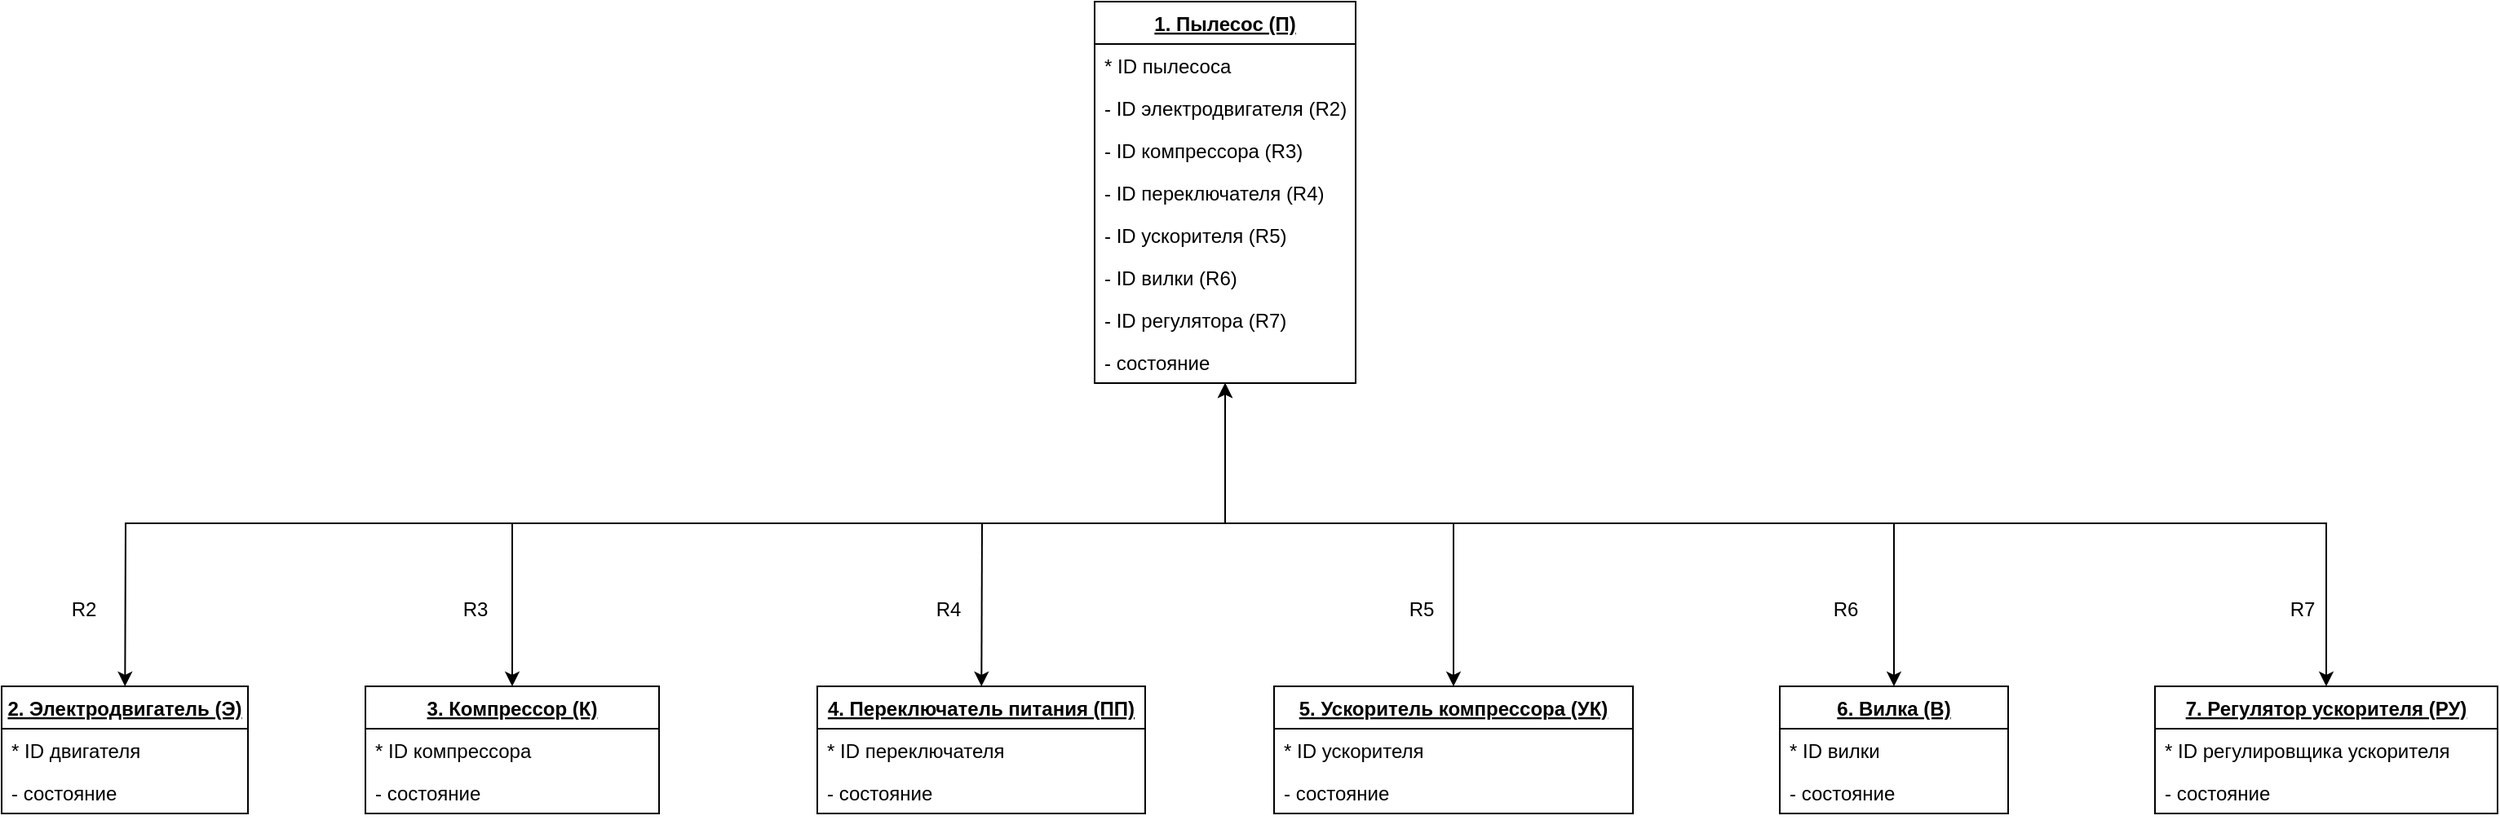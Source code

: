 <mxfile version="27.0.9" pages="5">
  <diagram name="ИМ" id="dGWrjNcrT9Sd8TqkpOt_">
    <mxGraphModel dx="2864" dy="2370" grid="1" gridSize="10" guides="1" tooltips="1" connect="1" arrows="1" fold="1" page="1" pageScale="1" pageWidth="827" pageHeight="1169" math="0" shadow="0">
      <root>
        <mxCell id="0" />
        <mxCell id="1" parent="0" />
        <mxCell id="SwoYOYScvRMUtPHu1ZOE-1" value="1. Пылесос (П)" style="swimlane;fontStyle=5;childLayout=stackLayout;horizontal=1;startSize=26;horizontalStack=0;resizeParent=1;resizeParentMax=0;resizeLast=0;collapsible=1;marginBottom=0;" parent="1" vertex="1">
          <mxGeometry x="540" y="-280" width="160" height="234" as="geometry" />
        </mxCell>
        <mxCell id="SwoYOYScvRMUtPHu1ZOE-2" value="* ID пылесоса" style="text;strokeColor=none;fillColor=none;align=left;verticalAlign=top;spacingLeft=4;spacingRight=4;overflow=hidden;rotatable=0;points=[[0,0.5],[1,0.5]];portConstraint=eastwest;" parent="SwoYOYScvRMUtPHu1ZOE-1" vertex="1">
          <mxGeometry y="26" width="160" height="26" as="geometry" />
        </mxCell>
        <mxCell id="SwoYOYScvRMUtPHu1ZOE-3" value="- ID электродвигателя (R2)" style="text;strokeColor=none;fillColor=none;align=left;verticalAlign=top;spacingLeft=4;spacingRight=4;overflow=hidden;rotatable=0;points=[[0,0.5],[1,0.5]];portConstraint=eastwest;" parent="SwoYOYScvRMUtPHu1ZOE-1" vertex="1">
          <mxGeometry y="52" width="160" height="26" as="geometry" />
        </mxCell>
        <mxCell id="SwoYOYScvRMUtPHu1ZOE-4" value="- ID компрессора (R3)" style="text;strokeColor=none;fillColor=none;align=left;verticalAlign=top;spacingLeft=4;spacingRight=4;overflow=hidden;rotatable=0;points=[[0,0.5],[1,0.5]];portConstraint=eastwest;" parent="SwoYOYScvRMUtPHu1ZOE-1" vertex="1">
          <mxGeometry y="78" width="160" height="26" as="geometry" />
        </mxCell>
        <mxCell id="SwoYOYScvRMUtPHu1ZOE-5" value="- ID переключателя (R4)" style="text;strokeColor=none;fillColor=none;align=left;verticalAlign=top;spacingLeft=4;spacingRight=4;overflow=hidden;rotatable=0;points=[[0,0.5],[1,0.5]];portConstraint=eastwest;" parent="SwoYOYScvRMUtPHu1ZOE-1" vertex="1">
          <mxGeometry y="104" width="160" height="26" as="geometry" />
        </mxCell>
        <mxCell id="SwoYOYScvRMUtPHu1ZOE-6" value="- ID ускорителя (R5)" style="text;strokeColor=none;fillColor=none;align=left;verticalAlign=top;spacingLeft=4;spacingRight=4;overflow=hidden;rotatable=0;points=[[0,0.5],[1,0.5]];portConstraint=eastwest;" parent="SwoYOYScvRMUtPHu1ZOE-1" vertex="1">
          <mxGeometry y="130" width="160" height="26" as="geometry" />
        </mxCell>
        <mxCell id="SwoYOYScvRMUtPHu1ZOE-7" value="- ID вилки (R6)" style="text;strokeColor=none;fillColor=none;align=left;verticalAlign=top;spacingLeft=4;spacingRight=4;overflow=hidden;rotatable=0;points=[[0,0.5],[1,0.5]];portConstraint=eastwest;" parent="SwoYOYScvRMUtPHu1ZOE-1" vertex="1">
          <mxGeometry y="156" width="160" height="26" as="geometry" />
        </mxCell>
        <mxCell id="SwoYOYScvRMUtPHu1ZOE-8" value="- ID регулятора (R7)" style="text;strokeColor=none;fillColor=none;align=left;verticalAlign=top;spacingLeft=4;spacingRight=4;overflow=hidden;rotatable=0;points=[[0,0.5],[1,0.5]];portConstraint=eastwest;" parent="SwoYOYScvRMUtPHu1ZOE-1" vertex="1">
          <mxGeometry y="182" width="160" height="26" as="geometry" />
        </mxCell>
        <mxCell id="SwoYOYScvRMUtPHu1ZOE-9" value="- состояние" style="text;strokeColor=none;fillColor=none;align=left;verticalAlign=top;spacingLeft=4;spacingRight=4;overflow=hidden;rotatable=0;points=[[0,0.5],[1,0.5]];portConstraint=eastwest;" parent="SwoYOYScvRMUtPHu1ZOE-1" vertex="1">
          <mxGeometry y="208" width="160" height="26" as="geometry" />
        </mxCell>
        <mxCell id="SwoYOYScvRMUtPHu1ZOE-10" value="2. Электродвигатель (Э)" style="swimlane;fontStyle=5;childLayout=stackLayout;horizontal=1;startSize=26;horizontalStack=0;resizeParent=1;resizeParentMax=0;resizeLast=0;collapsible=1;marginBottom=0;" parent="1" vertex="1">
          <mxGeometry x="-130" y="140" width="151" height="78" as="geometry" />
        </mxCell>
        <mxCell id="SwoYOYScvRMUtPHu1ZOE-11" value="* ID двигателя" style="text;strokeColor=none;fillColor=none;align=left;verticalAlign=top;spacingLeft=4;spacingRight=4;overflow=hidden;rotatable=0;points=[[0,0.5],[1,0.5]];portConstraint=eastwest;" parent="SwoYOYScvRMUtPHu1ZOE-10" vertex="1">
          <mxGeometry y="26" width="151" height="26" as="geometry" />
        </mxCell>
        <mxCell id="SwoYOYScvRMUtPHu1ZOE-12" value="- состояние" style="text;strokeColor=none;fillColor=none;align=left;verticalAlign=top;spacingLeft=4;spacingRight=4;overflow=hidden;rotatable=0;points=[[0,0.5],[1,0.5]];portConstraint=eastwest;" parent="SwoYOYScvRMUtPHu1ZOE-10" vertex="1">
          <mxGeometry y="52" width="151" height="26" as="geometry" />
        </mxCell>
        <mxCell id="SwoYOYScvRMUtPHu1ZOE-13" value="3. Компрессор (К)" style="swimlane;fontStyle=5;childLayout=stackLayout;horizontal=1;startSize=26;horizontalStack=0;resizeParent=1;resizeParentMax=0;resizeLast=0;collapsible=1;marginBottom=0;" parent="1" vertex="1">
          <mxGeometry x="93" y="140" width="180" height="78" as="geometry" />
        </mxCell>
        <mxCell id="SwoYOYScvRMUtPHu1ZOE-14" value="* ID компрессора" style="text;strokeColor=none;fillColor=none;align=left;verticalAlign=top;spacingLeft=4;spacingRight=4;overflow=hidden;rotatable=0;points=[[0,0.5],[1,0.5]];portConstraint=eastwest;" parent="SwoYOYScvRMUtPHu1ZOE-13" vertex="1">
          <mxGeometry y="26" width="180" height="26" as="geometry" />
        </mxCell>
        <mxCell id="SwoYOYScvRMUtPHu1ZOE-15" value="- состояние" style="text;strokeColor=none;fillColor=none;align=left;verticalAlign=top;spacingLeft=4;spacingRight=4;overflow=hidden;rotatable=0;points=[[0,0.5],[1,0.5]];portConstraint=eastwest;" parent="SwoYOYScvRMUtPHu1ZOE-13" vertex="1">
          <mxGeometry y="52" width="180" height="26" as="geometry" />
        </mxCell>
        <mxCell id="SwoYOYScvRMUtPHu1ZOE-16" value="4. Переключатель питания (ПП)" style="swimlane;fontStyle=5;childLayout=stackLayout;horizontal=1;startSize=26;horizontalStack=0;resizeParent=1;resizeParentMax=0;resizeLast=0;collapsible=1;marginBottom=0;" parent="1" vertex="1">
          <mxGeometry x="370" y="140" width="201" height="78" as="geometry" />
        </mxCell>
        <mxCell id="SwoYOYScvRMUtPHu1ZOE-17" value="* ID переключателя" style="text;strokeColor=none;fillColor=none;align=left;verticalAlign=top;spacingLeft=4;spacingRight=4;overflow=hidden;rotatable=0;points=[[0,0.5],[1,0.5]];portConstraint=eastwest;" parent="SwoYOYScvRMUtPHu1ZOE-16" vertex="1">
          <mxGeometry y="26" width="201" height="26" as="geometry" />
        </mxCell>
        <mxCell id="SwoYOYScvRMUtPHu1ZOE-18" value="- состояние" style="text;strokeColor=none;fillColor=none;align=left;verticalAlign=top;spacingLeft=4;spacingRight=4;overflow=hidden;rotatable=0;points=[[0,0.5],[1,0.5]];portConstraint=eastwest;" parent="SwoYOYScvRMUtPHu1ZOE-16" vertex="1">
          <mxGeometry y="52" width="201" height="26" as="geometry" />
        </mxCell>
        <mxCell id="SwoYOYScvRMUtPHu1ZOE-19" value="5. Ускоритель компрессора (УК)" style="swimlane;fontStyle=5;childLayout=stackLayout;horizontal=1;startSize=26;horizontalStack=0;resizeParent=1;resizeParentMax=0;resizeLast=0;collapsible=1;marginBottom=0;" parent="1" vertex="1">
          <mxGeometry x="650" y="140" width="220" height="78" as="geometry" />
        </mxCell>
        <mxCell id="SwoYOYScvRMUtPHu1ZOE-20" value="* ID ускорителя" style="text;strokeColor=none;fillColor=none;align=left;verticalAlign=top;spacingLeft=4;spacingRight=4;overflow=hidden;rotatable=0;points=[[0,0.5],[1,0.5]];portConstraint=eastwest;" parent="SwoYOYScvRMUtPHu1ZOE-19" vertex="1">
          <mxGeometry y="26" width="220" height="26" as="geometry" />
        </mxCell>
        <mxCell id="SwoYOYScvRMUtPHu1ZOE-21" value="- состояние" style="text;strokeColor=none;fillColor=none;align=left;verticalAlign=top;spacingLeft=4;spacingRight=4;overflow=hidden;rotatable=0;points=[[0,0.5],[1,0.5]];portConstraint=eastwest;" parent="SwoYOYScvRMUtPHu1ZOE-19" vertex="1">
          <mxGeometry y="52" width="220" height="26" as="geometry" />
        </mxCell>
        <mxCell id="SwoYOYScvRMUtPHu1ZOE-22" value="6. Вилка (В)" style="swimlane;fontStyle=5;childLayout=stackLayout;horizontal=1;startSize=26;horizontalStack=0;resizeParent=1;resizeParentMax=0;resizeLast=0;collapsible=1;marginBottom=0;" parent="1" vertex="1">
          <mxGeometry x="960" y="140" width="140" height="78" as="geometry" />
        </mxCell>
        <mxCell id="SwoYOYScvRMUtPHu1ZOE-23" value="* ID вилки" style="text;strokeColor=none;fillColor=none;align=left;verticalAlign=top;spacingLeft=4;spacingRight=4;overflow=hidden;rotatable=0;points=[[0,0.5],[1,0.5]];portConstraint=eastwest;" parent="SwoYOYScvRMUtPHu1ZOE-22" vertex="1">
          <mxGeometry y="26" width="140" height="26" as="geometry" />
        </mxCell>
        <mxCell id="SwoYOYScvRMUtPHu1ZOE-24" value="- состояние" style="text;strokeColor=none;fillColor=none;align=left;verticalAlign=top;spacingLeft=4;spacingRight=4;overflow=hidden;rotatable=0;points=[[0,0.5],[1,0.5]];portConstraint=eastwest;" parent="SwoYOYScvRMUtPHu1ZOE-22" vertex="1">
          <mxGeometry y="52" width="140" height="26" as="geometry" />
        </mxCell>
        <mxCell id="SwoYOYScvRMUtPHu1ZOE-25" value="7. Регулятор ускорителя (РУ)" style="swimlane;fontStyle=5;childLayout=stackLayout;horizontal=1;startSize=26;horizontalStack=0;resizeParent=1;resizeParentMax=0;resizeLast=0;collapsible=1;marginBottom=0;" parent="1" vertex="1">
          <mxGeometry x="1190" y="140" width="210" height="78" as="geometry" />
        </mxCell>
        <mxCell id="SwoYOYScvRMUtPHu1ZOE-26" value="* ID регулировщика ускорителя" style="text;strokeColor=none;fillColor=none;align=left;verticalAlign=top;spacingLeft=4;spacingRight=4;overflow=hidden;rotatable=0;points=[[0,0.5],[1,0.5]];portConstraint=eastwest;" parent="SwoYOYScvRMUtPHu1ZOE-25" vertex="1">
          <mxGeometry y="26" width="210" height="26" as="geometry" />
        </mxCell>
        <mxCell id="SwoYOYScvRMUtPHu1ZOE-27" value="- состояние" style="text;strokeColor=none;fillColor=none;align=left;verticalAlign=top;spacingLeft=4;spacingRight=4;overflow=hidden;rotatable=0;points=[[0,0.5],[1,0.5]];portConstraint=eastwest;" parent="SwoYOYScvRMUtPHu1ZOE-25" vertex="1">
          <mxGeometry y="52" width="210" height="26" as="geometry" />
        </mxCell>
        <mxCell id="SwoYOYScvRMUtPHu1ZOE-28" value="" style="endArrow=classic;startArrow=classic;html=1;rounded=0;" parent="1" source="SwoYOYScvRMUtPHu1ZOE-10" target="SwoYOYScvRMUtPHu1ZOE-1" edge="1">
          <mxGeometry width="50" height="50" relative="1" as="geometry">
            <mxPoint x="630" y="100" as="sourcePoint" />
            <mxPoint x="680" y="50" as="targetPoint" />
            <Array as="points">
              <mxPoint x="-54" y="40" />
              <mxPoint x="620" y="40" />
            </Array>
          </mxGeometry>
        </mxCell>
        <mxCell id="SwoYOYScvRMUtPHu1ZOE-29" value="" style="endArrow=classic;startArrow=classic;html=1;rounded=0;" parent="1" source="SwoYOYScvRMUtPHu1ZOE-25" target="SwoYOYScvRMUtPHu1ZOE-1" edge="1">
          <mxGeometry width="50" height="50" relative="1" as="geometry">
            <mxPoint x="630" y="100" as="sourcePoint" />
            <mxPoint x="680" y="50" as="targetPoint" />
            <Array as="points">
              <mxPoint x="1295" y="40" />
              <mxPoint x="620" y="40" />
            </Array>
          </mxGeometry>
        </mxCell>
        <mxCell id="SwoYOYScvRMUtPHu1ZOE-30" value="" style="endArrow=classic;html=1;rounded=0;" parent="1" target="SwoYOYScvRMUtPHu1ZOE-13" edge="1">
          <mxGeometry width="50" height="50" relative="1" as="geometry">
            <mxPoint x="183" y="40" as="sourcePoint" />
            <mxPoint x="610" y="70" as="targetPoint" />
          </mxGeometry>
        </mxCell>
        <mxCell id="SwoYOYScvRMUtPHu1ZOE-31" value="" style="endArrow=classic;html=1;rounded=0;" parent="1" target="SwoYOYScvRMUtPHu1ZOE-16" edge="1">
          <mxGeometry width="50" height="50" relative="1" as="geometry">
            <mxPoint x="471" y="40" as="sourcePoint" />
            <mxPoint x="780" y="80" as="targetPoint" />
          </mxGeometry>
        </mxCell>
        <mxCell id="SwoYOYScvRMUtPHu1ZOE-32" value="" style="endArrow=classic;html=1;rounded=0;" parent="1" target="SwoYOYScvRMUtPHu1ZOE-19" edge="1">
          <mxGeometry width="50" height="50" relative="1" as="geometry">
            <mxPoint x="760" y="40" as="sourcePoint" />
            <mxPoint x="780" y="80" as="targetPoint" />
          </mxGeometry>
        </mxCell>
        <mxCell id="SwoYOYScvRMUtPHu1ZOE-33" value="" style="endArrow=classic;html=1;rounded=0;" parent="1" target="SwoYOYScvRMUtPHu1ZOE-22" edge="1">
          <mxGeometry width="50" height="50" relative="1" as="geometry">
            <mxPoint x="1030" y="40" as="sourcePoint" />
            <mxPoint x="780" y="80" as="targetPoint" />
          </mxGeometry>
        </mxCell>
        <mxCell id="SwoYOYScvRMUtPHu1ZOE-34" value="R2" style="text;html=1;align=center;verticalAlign=middle;resizable=0;points=[];autosize=1;strokeColor=none;fillColor=none;" parent="1" vertex="1">
          <mxGeometry x="-100" y="78" width="40" height="30" as="geometry" />
        </mxCell>
        <mxCell id="SwoYOYScvRMUtPHu1ZOE-35" value="R3" style="text;html=1;align=center;verticalAlign=middle;resizable=0;points=[];autosize=1;strokeColor=none;fillColor=none;" parent="1" vertex="1">
          <mxGeometry x="140" y="78" width="40" height="30" as="geometry" />
        </mxCell>
        <mxCell id="SwoYOYScvRMUtPHu1ZOE-36" value="R4" style="text;html=1;align=center;verticalAlign=middle;resizable=0;points=[];autosize=1;strokeColor=none;fillColor=none;" parent="1" vertex="1">
          <mxGeometry x="430" y="78" width="40" height="30" as="geometry" />
        </mxCell>
        <mxCell id="SwoYOYScvRMUtPHu1ZOE-37" value="R5" style="text;html=1;align=center;verticalAlign=middle;resizable=0;points=[];autosize=1;strokeColor=none;fillColor=none;" parent="1" vertex="1">
          <mxGeometry x="720" y="78" width="40" height="30" as="geometry" />
        </mxCell>
        <mxCell id="SwoYOYScvRMUtPHu1ZOE-38" value="R6" style="text;html=1;align=center;verticalAlign=middle;resizable=0;points=[];autosize=1;strokeColor=none;fillColor=none;" parent="1" vertex="1">
          <mxGeometry x="980" y="78" width="40" height="30" as="geometry" />
        </mxCell>
        <mxCell id="SwoYOYScvRMUtPHu1ZOE-39" value="R7" style="text;html=1;align=center;verticalAlign=middle;resizable=0;points=[];autosize=1;strokeColor=none;fillColor=none;" parent="1" vertex="1">
          <mxGeometry x="1260" y="78" width="40" height="30" as="geometry" />
        </mxCell>
      </root>
    </mxGraphModel>
  </diagram>
  <diagram id="GNitp2Izi9GnGvTUy8CW" name="ДПС ТПС">
    <mxGraphModel dx="1426" dy="841" grid="1" gridSize="10" guides="1" tooltips="1" connect="1" arrows="1" fold="1" page="1" pageScale="1" pageWidth="827" pageHeight="1169" math="0" shadow="0">
      <root>
        <mxCell id="0" />
        <mxCell id="1" parent="0" />
        <mxCell id="TUb4aAOhXTCJ_-uYx4Dg-1" value="П1" style="edgeStyle=orthogonalEdgeStyle;rounded=0;orthogonalLoop=1;jettySize=auto;html=1;exitX=0.25;exitY=1;exitDx=0;exitDy=0;entryX=0.25;entryY=0;entryDx=0;entryDy=0;" parent="1" source="TUb4aAOhXTCJ_-uYx4Dg-2" target="TUb4aAOhXTCJ_-uYx4Dg-6" edge="1">
          <mxGeometry relative="1" as="geometry" />
        </mxCell>
        <mxCell id="TUb4aAOhXTCJ_-uYx4Dg-2" value="1. Выключен" style="rounded=0;whiteSpace=wrap;html=1;" parent="1" vertex="1">
          <mxGeometry x="330" y="80" width="140" height="30" as="geometry" />
        </mxCell>
        <mxCell id="TUb4aAOhXTCJ_-uYx4Dg-3" value="" style="endArrow=classic;html=1;entryX=0.5;entryY=0;entryDx=0;entryDy=0;" parent="1" target="TUb4aAOhXTCJ_-uYx4Dg-2" edge="1">
          <mxGeometry width="50" height="50" relative="1" as="geometry">
            <mxPoint x="400" y="40" as="sourcePoint" />
            <mxPoint x="390" y="20" as="targetPoint" />
          </mxGeometry>
        </mxCell>
        <mxCell id="TUb4aAOhXTCJ_-uYx4Dg-4" value="П2" style="edgeStyle=orthogonalEdgeStyle;rounded=0;orthogonalLoop=1;jettySize=auto;html=1;exitX=0.75;exitY=0;exitDx=0;exitDy=0;entryX=0.75;entryY=1;entryDx=0;entryDy=0;" parent="1" source="TUb4aAOhXTCJ_-uYx4Dg-6" target="TUb4aAOhXTCJ_-uYx4Dg-2" edge="1">
          <mxGeometry relative="1" as="geometry" />
        </mxCell>
        <mxCell id="TUb4aAOhXTCJ_-uYx4Dg-5" value="П3" style="edgeStyle=orthogonalEdgeStyle;rounded=0;orthogonalLoop=1;jettySize=auto;html=1;exitX=0.5;exitY=1;exitDx=0;exitDy=0;entryX=0.5;entryY=0;entryDx=0;entryDy=0;" parent="1" source="TUb4aAOhXTCJ_-uYx4Dg-6" target="TUb4aAOhXTCJ_-uYx4Dg-74" edge="1">
          <mxGeometry relative="1" as="geometry" />
        </mxCell>
        <mxCell id="TUb4aAOhXTCJ_-uYx4Dg-6" value="2. Готов к работе" style="rounded=0;whiteSpace=wrap;html=1;" parent="1" vertex="1">
          <mxGeometry x="330" y="175" width="140" height="30" as="geometry" />
        </mxCell>
        <mxCell id="TUb4aAOhXTCJ_-uYx4Dg-7" value="П5" style="edgeStyle=orthogonalEdgeStyle;rounded=0;orthogonalLoop=1;jettySize=auto;html=1;exitX=0;exitY=0.25;exitDx=0;exitDy=0;entryX=0;entryY=0.5;entryDx=0;entryDy=0;" parent="1" source="TUb4aAOhXTCJ_-uYx4Dg-9" target="TUb4aAOhXTCJ_-uYx4Dg-6" edge="1">
          <mxGeometry x="0.169" relative="1" as="geometry">
            <mxPoint as="offset" />
            <Array as="points">
              <mxPoint x="290" y="342" />
              <mxPoint x="290" y="190" />
            </Array>
          </mxGeometry>
        </mxCell>
        <mxCell id="TUb4aAOhXTCJ_-uYx4Dg-8" value="П2" style="edgeStyle=orthogonalEdgeStyle;rounded=0;orthogonalLoop=1;jettySize=auto;html=1;exitX=0;exitY=0.75;exitDx=0;exitDy=0;entryX=0;entryY=0.25;entryDx=0;entryDy=0;" parent="1" source="TUb4aAOhXTCJ_-uYx4Dg-9" target="TUb4aAOhXTCJ_-uYx4Dg-2" edge="1">
          <mxGeometry relative="1" as="geometry">
            <Array as="points">
              <mxPoint x="210" y="358" />
              <mxPoint x="210" y="88" />
            </Array>
          </mxGeometry>
        </mxCell>
        <mxCell id="TUb4aAOhXTCJ_-uYx4Dg-9" value="4. Работает" style="rounded=0;whiteSpace=wrap;html=1;" parent="1" vertex="1">
          <mxGeometry x="330" y="335" width="140" height="30" as="geometry" />
        </mxCell>
        <mxCell id="TUb4aAOhXTCJ_-uYx4Dg-10" value="&lt;font style=&quot;font-size: 20px&quot;&gt;Пылесос&lt;/font&gt;" style="text;html=1;strokeColor=none;fillColor=none;align=center;verticalAlign=middle;whiteSpace=wrap;rounded=0;" parent="1" vertex="1">
          <mxGeometry x="380" y="10" width="40" height="20" as="geometry" />
        </mxCell>
        <mxCell id="TUb4aAOhXTCJ_-uYx4Dg-11" value="&lt;font style=&quot;font-size: 20px&quot;&gt;Электродвигатель&lt;/font&gt;" style="text;html=1;strokeColor=none;fillColor=none;align=center;verticalAlign=middle;whiteSpace=wrap;rounded=0;" parent="1" vertex="1">
          <mxGeometry x="270" y="815" width="40" height="20" as="geometry" />
        </mxCell>
        <mxCell id="TUb4aAOhXTCJ_-uYx4Dg-12" value="Э1" style="edgeStyle=orthogonalEdgeStyle;rounded=0;orthogonalLoop=1;jettySize=auto;html=1;exitX=0.25;exitY=1;exitDx=0;exitDy=0;entryX=0.25;entryY=0;entryDx=0;entryDy=0;" parent="1" source="TUb4aAOhXTCJ_-uYx4Dg-13" target="TUb4aAOhXTCJ_-uYx4Dg-15" edge="1">
          <mxGeometry relative="1" as="geometry" />
        </mxCell>
        <mxCell id="TUb4aAOhXTCJ_-uYx4Dg-13" value="1. Выключен" style="rounded=0;whiteSpace=wrap;html=1;" parent="1" vertex="1">
          <mxGeometry x="250" y="885" width="80" height="30" as="geometry" />
        </mxCell>
        <mxCell id="TUb4aAOhXTCJ_-uYx4Dg-14" value="Э2" style="edgeStyle=orthogonalEdgeStyle;rounded=0;orthogonalLoop=1;jettySize=auto;html=1;exitX=0.75;exitY=0;exitDx=0;exitDy=0;entryX=0.75;entryY=1;entryDx=0;entryDy=0;" parent="1" source="TUb4aAOhXTCJ_-uYx4Dg-15" target="TUb4aAOhXTCJ_-uYx4Dg-13" edge="1">
          <mxGeometry relative="1" as="geometry" />
        </mxCell>
        <mxCell id="TUb4aAOhXTCJ_-uYx4Dg-15" value="2. Включен" style="rounded=0;whiteSpace=wrap;html=1;" parent="1" vertex="1">
          <mxGeometry x="250" y="1035" width="80" height="30" as="geometry" />
        </mxCell>
        <mxCell id="TUb4aAOhXTCJ_-uYx4Dg-16" value="&lt;table border=&quot;1&quot; width=&quot;100%&quot; style=&quot;width: 100% ; height: 100% ; border-collapse: collapse&quot;&gt;&lt;tbody&gt;&lt;tr&gt;&lt;td align=&quot;center&quot;&gt;&lt;b&gt;№&lt;/b&gt;&lt;/td&gt;&lt;td align=&quot;center&quot;&gt;&lt;b&gt;Э1&lt;/b&gt;&lt;/td&gt;&lt;td align=&quot;center&quot;&gt;&lt;b&gt;Э2&lt;/b&gt;&lt;/td&gt;&lt;/tr&gt;&lt;tr&gt;&lt;td align=&quot;center&quot;&gt;&lt;b&gt;1&lt;/b&gt;&lt;/td&gt;&lt;td align=&quot;center&quot;&gt;2&lt;/td&gt;&lt;td align=&quot;center&quot;&gt;-&lt;/td&gt;&lt;/tr&gt;&lt;tr&gt;&lt;td align=&quot;center&quot;&gt;&lt;b&gt;2&lt;/b&gt;&lt;/td&gt;&lt;td align=&quot;center&quot;&gt;-&lt;/td&gt;&lt;td align=&quot;center&quot;&gt;1&lt;/td&gt;&lt;/tr&gt;&lt;/tbody&gt;&lt;/table&gt;" style="text;html=1;strokeColor=none;fillColor=none;overflow=fill;" parent="1" vertex="1">
          <mxGeometry x="370" y="910" width="140" height="115" as="geometry" />
        </mxCell>
        <mxCell id="TUb4aAOhXTCJ_-uYx4Dg-17" value="" style="endArrow=classic;html=1;entryX=0.5;entryY=0;entryDx=0;entryDy=0;" parent="1" target="TUb4aAOhXTCJ_-uYx4Dg-13" edge="1">
          <mxGeometry width="50" height="50" relative="1" as="geometry">
            <mxPoint x="290" y="850" as="sourcePoint" />
            <mxPoint x="270" y="845" as="targetPoint" />
          </mxGeometry>
        </mxCell>
        <mxCell id="TUb4aAOhXTCJ_-uYx4Dg-18" value="Э1: Включить электродвигатель" style="text;html=1;strokeColor=none;fillColor=none;align=center;verticalAlign=middle;whiteSpace=wrap;rounded=0;" parent="1" vertex="1">
          <mxGeometry x="370" y="855" width="185" height="20" as="geometry" />
        </mxCell>
        <mxCell id="TUb4aAOhXTCJ_-uYx4Dg-19" value="Э2: Выключить электродвигатель" style="text;html=1;strokeColor=none;fillColor=none;align=center;verticalAlign=middle;whiteSpace=wrap;rounded=0;" parent="1" vertex="1">
          <mxGeometry x="365" y="875" width="195" height="20" as="geometry" />
        </mxCell>
        <mxCell id="TUb4aAOhXTCJ_-uYx4Dg-20" value="&lt;font style=&quot;font-size: 20px&quot;&gt;Компрессор&lt;/font&gt;" style="text;html=1;strokeColor=none;fillColor=none;align=center;verticalAlign=middle;whiteSpace=wrap;rounded=0;" parent="1" vertex="1">
          <mxGeometry x="430" y="435" width="40" height="20" as="geometry" />
        </mxCell>
        <mxCell id="TUb4aAOhXTCJ_-uYx4Dg-21" value="К1" style="edgeStyle=orthogonalEdgeStyle;rounded=0;orthogonalLoop=1;jettySize=auto;html=1;exitX=0.25;exitY=1;exitDx=0;exitDy=0;entryX=0.25;entryY=0;entryDx=0;entryDy=0;" parent="1" source="TUb4aAOhXTCJ_-uYx4Dg-22" target="TUb4aAOhXTCJ_-uYx4Dg-24" edge="1">
          <mxGeometry relative="1" as="geometry" />
        </mxCell>
        <mxCell id="TUb4aAOhXTCJ_-uYx4Dg-22" value="1. Выключен" style="rounded=0;whiteSpace=wrap;html=1;" parent="1" vertex="1">
          <mxGeometry x="220" y="485" width="80" height="45" as="geometry" />
        </mxCell>
        <mxCell id="TUb4aAOhXTCJ_-uYx4Dg-23" value="К2" style="edgeStyle=orthogonalEdgeStyle;rounded=0;orthogonalLoop=1;jettySize=auto;html=1;exitX=0.75;exitY=0;exitDx=0;exitDy=0;entryX=0.75;entryY=1;entryDx=0;entryDy=0;" parent="1" source="TUb4aAOhXTCJ_-uYx4Dg-24" target="TUb4aAOhXTCJ_-uYx4Dg-22" edge="1">
          <mxGeometry relative="1" as="geometry" />
        </mxCell>
        <mxCell id="TUb4aAOhXTCJ_-uYx4Dg-24" value="2. Включен" style="rounded=0;whiteSpace=wrap;html=1;" parent="1" vertex="1">
          <mxGeometry x="220" y="605" width="80" height="40" as="geometry" />
        </mxCell>
        <mxCell id="TUb4aAOhXTCJ_-uYx4Dg-25" value="&lt;table border=&quot;1&quot; width=&quot;100%&quot; style=&quot;width: 100% ; height: 100% ; border-collapse: collapse&quot;&gt;&lt;tbody&gt;&lt;tr&gt;&lt;td align=&quot;center&quot;&gt;&lt;b&gt;№&lt;/b&gt;&lt;/td&gt;&lt;td align=&quot;center&quot;&gt;&lt;b&gt;К1&lt;/b&gt;&lt;/td&gt;&lt;td align=&quot;center&quot;&gt;&lt;b&gt;К2&lt;/b&gt;&lt;/td&gt;&lt;td style=&quot;text-align: center&quot;&gt;&lt;b&gt;К3&lt;/b&gt;&lt;/td&gt;&lt;/tr&gt;&lt;tr&gt;&lt;td style=&quot;text-align: center&quot;&gt;&lt;b&gt;1&lt;/b&gt;&lt;/td&gt;&lt;td style=&quot;text-align: center&quot;&gt;2&lt;/td&gt;&lt;td style=&quot;text-align: center&quot;&gt;-&lt;/td&gt;&lt;td style=&quot;text-align: center&quot;&gt;1&lt;/td&gt;&lt;/tr&gt;&lt;tr&gt;&lt;td style=&quot;text-align: center&quot;&gt;&lt;b&gt;2&lt;/b&gt;&lt;/td&gt;&lt;td style=&quot;text-align: center&quot;&gt;-&lt;/td&gt;&lt;td style=&quot;text-align: center&quot;&gt;1&lt;/td&gt;&lt;td style=&quot;text-align: center&quot;&gt;2&lt;/td&gt;&lt;/tr&gt;&lt;/tbody&gt;&lt;/table&gt;" style="text;html=1;strokeColor=none;fillColor=none;overflow=fill;" parent="1" vertex="1">
          <mxGeometry x="410" y="570" width="140" height="115" as="geometry" />
        </mxCell>
        <mxCell id="TUb4aAOhXTCJ_-uYx4Dg-26" value="К3: Изменить режим работы компрессора" style="text;html=1;strokeColor=none;fillColor=none;align=left;verticalAlign=middle;whiteSpace=wrap;rounded=0;" parent="1" vertex="1">
          <mxGeometry x="410" y="530" width="240" height="20" as="geometry" />
        </mxCell>
        <mxCell id="TUb4aAOhXTCJ_-uYx4Dg-27" value="" style="endArrow=classic;html=1;entryX=0.5;entryY=0;entryDx=0;entryDy=0;" parent="1" target="TUb4aAOhXTCJ_-uYx4Dg-22" edge="1">
          <mxGeometry width="50" height="50" relative="1" as="geometry">
            <mxPoint x="260" y="435" as="sourcePoint" />
            <mxPoint x="240" y="460" as="targetPoint" />
          </mxGeometry>
        </mxCell>
        <mxCell id="TUb4aAOhXTCJ_-uYx4Dg-28" value="К1: Включить компрессор" style="text;html=1;strokeColor=none;fillColor=none;align=center;verticalAlign=middle;whiteSpace=wrap;rounded=0;" parent="1" vertex="1">
          <mxGeometry x="410" y="490" width="150" height="20" as="geometry" />
        </mxCell>
        <mxCell id="TUb4aAOhXTCJ_-uYx4Dg-29" value="К2: Выключить компрессор" style="text;html=1;strokeColor=none;fillColor=none;align=center;verticalAlign=middle;whiteSpace=wrap;rounded=0;" parent="1" vertex="1">
          <mxGeometry x="410" y="510" width="160" height="20" as="geometry" />
        </mxCell>
        <mxCell id="TUb4aAOhXTCJ_-uYx4Dg-30" value="&lt;font style=&quot;font-size: 20px&quot;&gt;Переключатель питания&lt;/font&gt;" style="text;html=1;strokeColor=none;fillColor=none;align=center;verticalAlign=middle;whiteSpace=wrap;rounded=0;" parent="1" vertex="1">
          <mxGeometry x="660" y="840" width="240" height="20" as="geometry" />
        </mxCell>
        <mxCell id="TUb4aAOhXTCJ_-uYx4Dg-31" value="ПП1" style="edgeStyle=orthogonalEdgeStyle;rounded=0;orthogonalLoop=1;jettySize=auto;html=1;exitX=0.25;exitY=1;exitDx=0;exitDy=0;entryX=0.25;entryY=0;entryDx=0;entryDy=0;" parent="1" source="TUb4aAOhXTCJ_-uYx4Dg-32" target="TUb4aAOhXTCJ_-uYx4Dg-34" edge="1">
          <mxGeometry relative="1" as="geometry" />
        </mxCell>
        <mxCell id="TUb4aAOhXTCJ_-uYx4Dg-32" value="1. Выключен" style="rounded=0;whiteSpace=wrap;html=1;" parent="1" vertex="1">
          <mxGeometry x="700" y="925" width="80" height="30" as="geometry" />
        </mxCell>
        <mxCell id="TUb4aAOhXTCJ_-uYx4Dg-33" value="ПП2" style="edgeStyle=orthogonalEdgeStyle;rounded=0;orthogonalLoop=1;jettySize=auto;html=1;exitX=0.75;exitY=0;exitDx=0;exitDy=0;entryX=0.75;entryY=1;entryDx=0;entryDy=0;" parent="1" source="TUb4aAOhXTCJ_-uYx4Dg-34" target="TUb4aAOhXTCJ_-uYx4Dg-32" edge="1">
          <mxGeometry relative="1" as="geometry" />
        </mxCell>
        <mxCell id="TUb4aAOhXTCJ_-uYx4Dg-34" value="2. Включен" style="rounded=0;whiteSpace=wrap;html=1;" parent="1" vertex="1">
          <mxGeometry x="700" y="1050" width="80" height="30" as="geometry" />
        </mxCell>
        <mxCell id="TUb4aAOhXTCJ_-uYx4Dg-35" value="&lt;table border=&quot;1&quot; width=&quot;100%&quot; style=&quot;width: 100% ; height: 100% ; border-collapse: collapse&quot;&gt;&lt;tbody&gt;&lt;tr&gt;&lt;td align=&quot;center&quot;&gt;&lt;b&gt;№&lt;/b&gt;&lt;/td&gt;&lt;td align=&quot;center&quot;&gt;&lt;b&gt;ПП1&lt;/b&gt;&lt;/td&gt;&lt;td align=&quot;center&quot;&gt;&lt;b&gt;ПП2&lt;/b&gt;&lt;/td&gt;&lt;/tr&gt;&lt;tr&gt;&lt;td align=&quot;center&quot;&gt;&lt;b&gt;1&lt;/b&gt;&lt;/td&gt;&lt;td align=&quot;center&quot;&gt;2&lt;/td&gt;&lt;td align=&quot;center&quot;&gt;-&lt;/td&gt;&lt;/tr&gt;&lt;tr&gt;&lt;td align=&quot;center&quot;&gt;&lt;b&gt;2&lt;/b&gt;&lt;/td&gt;&lt;td align=&quot;center&quot;&gt;-&lt;/td&gt;&lt;td align=&quot;center&quot;&gt;1&lt;/td&gt;&lt;/tr&gt;&lt;/tbody&gt;&lt;/table&gt;" style="text;html=1;strokeColor=none;fillColor=none;overflow=fill;" parent="1" vertex="1">
          <mxGeometry x="820" y="945" width="140" height="115" as="geometry" />
        </mxCell>
        <mxCell id="TUb4aAOhXTCJ_-uYx4Dg-36" value="" style="endArrow=classic;html=1;entryX=0.5;entryY=0;entryDx=0;entryDy=0;" parent="1" target="TUb4aAOhXTCJ_-uYx4Dg-32" edge="1">
          <mxGeometry width="50" height="50" relative="1" as="geometry">
            <mxPoint x="740" y="880" as="sourcePoint" />
            <mxPoint x="720" y="860" as="targetPoint" />
          </mxGeometry>
        </mxCell>
        <mxCell id="TUb4aAOhXTCJ_-uYx4Dg-37" value="ПП1: Включить переключатель" style="text;html=1;strokeColor=none;fillColor=none;align=center;verticalAlign=middle;whiteSpace=wrap;rounded=0;" parent="1" vertex="1">
          <mxGeometry x="820" y="870" width="180" height="20" as="geometry" />
        </mxCell>
        <mxCell id="TUb4aAOhXTCJ_-uYx4Dg-38" value="ПП2: Выключить переключатель" style="text;html=1;strokeColor=none;fillColor=none;align=center;verticalAlign=middle;whiteSpace=wrap;rounded=0;" parent="1" vertex="1">
          <mxGeometry x="820" y="890" width="190" height="20" as="geometry" />
        </mxCell>
        <mxCell id="TUb4aAOhXTCJ_-uYx4Dg-39" value="&lt;font style=&quot;font-size: 20px&quot;&gt;Ускоритель компрессора&lt;/font&gt;" style="text;html=1;strokeColor=none;fillColor=none;align=center;verticalAlign=middle;whiteSpace=wrap;rounded=0;" parent="1" vertex="1">
          <mxGeometry x="730" y="395" width="250" height="20" as="geometry" />
        </mxCell>
        <mxCell id="TUb4aAOhXTCJ_-uYx4Dg-40" value="УК3" style="edgeStyle=orthogonalEdgeStyle;rounded=0;orthogonalLoop=1;jettySize=auto;html=1;exitX=0.25;exitY=1;exitDx=0;exitDy=0;entryX=0.25;entryY=0;entryDx=0;entryDy=0;" parent="1" source="TUb4aAOhXTCJ_-uYx4Dg-43" target="TUb4aAOhXTCJ_-uYx4Dg-47" edge="1">
          <mxGeometry relative="1" as="geometry" />
        </mxCell>
        <mxCell id="TUb4aAOhXTCJ_-uYx4Dg-41" value="УК2" style="edgeStyle=orthogonalEdgeStyle;rounded=0;orthogonalLoop=1;jettySize=auto;html=1;exitX=0.75;exitY=0;exitDx=0;exitDy=0;entryX=0.75;entryY=1;entryDx=0;entryDy=0;" parent="1" source="TUb4aAOhXTCJ_-uYx4Dg-43" target="TUb4aAOhXTCJ_-uYx4Dg-95" edge="1">
          <mxGeometry relative="1" as="geometry" />
        </mxCell>
        <mxCell id="TUb4aAOhXTCJ_-uYx4Dg-42" style="edgeStyle=orthogonalEdgeStyle;rounded=0;orthogonalLoop=1;jettySize=auto;html=1;exitX=0;exitY=0.5;exitDx=0;exitDy=0;entryX=0;entryY=0.5;entryDx=0;entryDy=0;" parent="1" source="TUb4aAOhXTCJ_-uYx4Dg-43" target="TUb4aAOhXTCJ_-uYx4Dg-95" edge="1">
          <mxGeometry relative="1" as="geometry">
            <Array as="points">
              <mxPoint x="710" y="535" />
              <mxPoint x="710" y="465" />
            </Array>
          </mxGeometry>
        </mxCell>
        <mxCell id="TUb4aAOhXTCJ_-uYx4Dg-43" value="2. Режим &quot;для штор&quot;" style="rounded=0;whiteSpace=wrap;html=1;" parent="1" vertex="1">
          <mxGeometry x="790" y="530" width="90" height="40" as="geometry" />
        </mxCell>
        <mxCell id="TUb4aAOhXTCJ_-uYx4Dg-44" value="УК5" style="edgeStyle=orthogonalEdgeStyle;rounded=0;orthogonalLoop=1;jettySize=auto;html=1;exitX=0.25;exitY=1;exitDx=0;exitDy=0;entryX=0.25;entryY=0;entryDx=0;entryDy=0;" parent="1" source="TUb4aAOhXTCJ_-uYx4Dg-47" target="TUb4aAOhXTCJ_-uYx4Dg-50" edge="1">
          <mxGeometry relative="1" as="geometry" />
        </mxCell>
        <mxCell id="TUb4aAOhXTCJ_-uYx4Dg-45" value="УК4" style="edgeStyle=orthogonalEdgeStyle;rounded=0;orthogonalLoop=1;jettySize=auto;html=1;exitX=0.75;exitY=0;exitDx=0;exitDy=0;entryX=0.75;entryY=1;entryDx=0;entryDy=0;" parent="1" source="TUb4aAOhXTCJ_-uYx4Dg-47" target="TUb4aAOhXTCJ_-uYx4Dg-43" edge="1">
          <mxGeometry relative="1" as="geometry" />
        </mxCell>
        <mxCell id="TUb4aAOhXTCJ_-uYx4Dg-46" style="edgeStyle=orthogonalEdgeStyle;rounded=0;orthogonalLoop=1;jettySize=auto;html=1;exitX=0;exitY=0.5;exitDx=0;exitDy=0;entryX=0;entryY=0.5;entryDx=0;entryDy=0;" parent="1" source="TUb4aAOhXTCJ_-uYx4Dg-47" target="TUb4aAOhXTCJ_-uYx4Dg-95" edge="1">
          <mxGeometry relative="1" as="geometry">
            <mxPoint x="740" y="465" as="targetPoint" />
            <Array as="points">
              <mxPoint x="710" y="640" />
              <mxPoint x="710" y="465" />
            </Array>
          </mxGeometry>
        </mxCell>
        <mxCell id="TUb4aAOhXTCJ_-uYx4Dg-47" value="3. Режим &quot;для мебели&quot;" style="rounded=0;whiteSpace=wrap;html=1;" parent="1" vertex="1">
          <mxGeometry x="790" y="620" width="90" height="40" as="geometry" />
        </mxCell>
        <mxCell id="TUb4aAOhXTCJ_-uYx4Dg-48" value="УК6" style="edgeStyle=orthogonalEdgeStyle;rounded=0;orthogonalLoop=1;jettySize=auto;html=1;exitX=0.75;exitY=0;exitDx=0;exitDy=0;entryX=0.75;entryY=1;entryDx=0;entryDy=0;" parent="1" source="TUb4aAOhXTCJ_-uYx4Dg-50" target="TUb4aAOhXTCJ_-uYx4Dg-47" edge="1">
          <mxGeometry relative="1" as="geometry" />
        </mxCell>
        <mxCell id="TUb4aAOhXTCJ_-uYx4Dg-49" value="УК2" style="edgeStyle=orthogonalEdgeStyle;rounded=0;orthogonalLoop=1;jettySize=auto;html=1;exitX=0;exitY=0.5;exitDx=0;exitDy=0;entryX=0;entryY=0.5;entryDx=0;entryDy=0;" parent="1" source="TUb4aAOhXTCJ_-uYx4Dg-50" target="TUb4aAOhXTCJ_-uYx4Dg-95" edge="1">
          <mxGeometry relative="1" as="geometry">
            <Array as="points">
              <mxPoint x="710" y="740" />
              <mxPoint x="710" y="465" />
            </Array>
          </mxGeometry>
        </mxCell>
        <mxCell id="TUb4aAOhXTCJ_-uYx4Dg-50" value="4. Режим &quot;для ковров&quot;" style="rounded=0;whiteSpace=wrap;html=1;" parent="1" vertex="1">
          <mxGeometry x="790" y="720" width="90" height="40" as="geometry" />
        </mxCell>
        <mxCell id="TUb4aAOhXTCJ_-uYx4Dg-51" value="УК3: Переключить ускоритель с режима &quot;для штор&quot; на режим &quot;для мебели&quot;" style="text;html=1;strokeColor=none;fillColor=none;align=left;verticalAlign=middle;whiteSpace=wrap;rounded=0;" parent="1" vertex="1">
          <mxGeometry x="900" y="485" width="240" height="30" as="geometry" />
        </mxCell>
        <mxCell id="TUb4aAOhXTCJ_-uYx4Dg-52" value="УК5: Переключить&amp;nbsp;ускоритель&lt;br&gt;&amp;nbsp;с режима &quot;для мебели&quot; на режим &quot;для ковров&quot;" style="text;html=1;strokeColor=none;fillColor=none;align=left;verticalAlign=middle;whiteSpace=wrap;rounded=0;" parent="1" vertex="1">
          <mxGeometry x="900" y="565" width="270" height="30" as="geometry" />
        </mxCell>
        <mxCell id="TUb4aAOhXTCJ_-uYx4Dg-53" value="УК6: Переключить&amp;nbsp;ускоритель&lt;br&gt;&amp;nbsp;с режима &quot;для ковров&quot; на режим &quot;для мебели&quot;" style="text;html=1;strokeColor=none;fillColor=none;align=left;verticalAlign=middle;whiteSpace=wrap;rounded=0;" parent="1" vertex="1">
          <mxGeometry x="900" y="600" width="270" height="30" as="geometry" />
        </mxCell>
        <mxCell id="TUb4aAOhXTCJ_-uYx4Dg-54" value="УК4: Переключить&amp;nbsp;ускоритель&lt;br&gt;&amp;nbsp;с режима &quot;для мебели&quot; на режим &quot;для штор&quot;" style="text;html=1;strokeColor=none;fillColor=none;align=left;verticalAlign=middle;whiteSpace=wrap;rounded=0;" parent="1" vertex="1">
          <mxGeometry x="900" y="525" width="270" height="30" as="geometry" />
        </mxCell>
        <mxCell id="TUb4aAOhXTCJ_-uYx4Dg-55" value="&lt;table border=&quot;1&quot; width=&quot;100%&quot; style=&quot;text-align: center ; width: 100% ; height: 100% ; border-collapse: collapse&quot;&gt;&lt;tbody&gt;&lt;tr&gt;&lt;td align=&quot;center&quot;&gt;&lt;b&gt;№&lt;/b&gt;&lt;/td&gt;&lt;td align=&quot;center&quot;&gt;&lt;b&gt;УК1&lt;/b&gt;&lt;/td&gt;&lt;td align=&quot;center&quot;&gt;&lt;b&gt;УК2&lt;/b&gt;&lt;/td&gt;&lt;td style=&quot;text-align: center&quot;&gt;&lt;b&gt;УК3&lt;/b&gt;&lt;/td&gt;&lt;td style=&quot;text-align: center&quot;&gt;&lt;b&gt;УК4&lt;/b&gt;&lt;/td&gt;&lt;td&gt;&lt;b&gt;УК5&lt;/b&gt;&lt;/td&gt;&lt;td&gt;&lt;b&gt;УК6&lt;/b&gt;&lt;/td&gt;&lt;/tr&gt;&lt;tr&gt;&lt;td align=&quot;center&quot;&gt;&lt;b&gt;1&lt;/b&gt;&lt;/td&gt;&lt;td align=&quot;center&quot;&gt;2&lt;/td&gt;&lt;td align=&quot;center&quot;&gt;-&lt;/td&gt;&lt;td style=&quot;text-align: center&quot;&gt;-&lt;/td&gt;&lt;td style=&quot;text-align: center&quot;&gt;-&lt;/td&gt;&lt;td&gt;-&lt;/td&gt;&lt;td&gt;-&lt;/td&gt;&lt;/tr&gt;&lt;tr&gt;&lt;td align=&quot;center&quot;&gt;&lt;b&gt;2&lt;/b&gt;&lt;/td&gt;&lt;td align=&quot;center&quot;&gt;-&lt;/td&gt;&lt;td align=&quot;center&quot;&gt;1&lt;/td&gt;&lt;td style=&quot;text-align: center&quot;&gt;3&lt;/td&gt;&lt;td style=&quot;text-align: center&quot;&gt;-&lt;/td&gt;&lt;td&gt;-&lt;/td&gt;&lt;td&gt;-&lt;/td&gt;&lt;/tr&gt;&lt;tr&gt;&lt;td style=&quot;text-align: center&quot;&gt;&lt;b&gt;3&lt;/b&gt;&lt;/td&gt;&lt;td style=&quot;text-align: center&quot;&gt;-&lt;/td&gt;&lt;td style=&quot;text-align: center&quot;&gt;1&lt;/td&gt;&lt;td style=&quot;text-align: center&quot;&gt;-&lt;/td&gt;&lt;td style=&quot;text-align: center&quot;&gt;2&lt;/td&gt;&lt;td&gt;4&lt;/td&gt;&lt;td&gt;-&lt;/td&gt;&lt;/tr&gt;&lt;tr&gt;&lt;td style=&quot;text-align: center&quot;&gt;&lt;b&gt;4&lt;/b&gt;&lt;/td&gt;&lt;td style=&quot;text-align: center&quot;&gt;-&lt;/td&gt;&lt;td style=&quot;text-align: center&quot;&gt;1&lt;/td&gt;&lt;td style=&quot;text-align: center&quot;&gt;-&lt;/td&gt;&lt;td style=&quot;text-align: center&quot;&gt;-&lt;/td&gt;&lt;td style=&quot;text-align: center&quot;&gt;-&lt;/td&gt;&lt;td style=&quot;text-align: center&quot;&gt;3&lt;/td&gt;&lt;/tr&gt;&lt;/tbody&gt;&lt;/table&gt;" style="text;html=1;strokeColor=none;fillColor=none;overflow=fill;" parent="1" vertex="1">
          <mxGeometry x="910" y="645" width="220" height="140" as="geometry" />
        </mxCell>
        <mxCell id="TUb4aAOhXTCJ_-uYx4Dg-56" value="&lt;font style=&quot;font-size: 20px&quot;&gt;Регулятор ускорителя&lt;/font&gt;" style="text;html=1;strokeColor=none;fillColor=none;align=center;verticalAlign=middle;whiteSpace=wrap;rounded=0;" parent="1" vertex="1">
          <mxGeometry x="1040" y="10" width="250" height="20" as="geometry" />
        </mxCell>
        <mxCell id="TUb4aAOhXTCJ_-uYx4Dg-57" value="РУ3" style="edgeStyle=orthogonalEdgeStyle;rounded=0;orthogonalLoop=1;jettySize=auto;html=1;exitX=0.25;exitY=1;exitDx=0;exitDy=0;entryX=0.25;entryY=0;entryDx=0;entryDy=0;" parent="1" source="TUb4aAOhXTCJ_-uYx4Dg-59" target="TUb4aAOhXTCJ_-uYx4Dg-63" edge="1">
          <mxGeometry relative="1" as="geometry" />
        </mxCell>
        <mxCell id="TUb4aAOhXTCJ_-uYx4Dg-58" value="РУ2" style="edgeStyle=orthogonalEdgeStyle;rounded=0;orthogonalLoop=1;jettySize=auto;html=1;exitX=0.75;exitY=0;exitDx=0;exitDy=0;entryX=0.75;entryY=1;entryDx=0;entryDy=0;" parent="1" source="TUb4aAOhXTCJ_-uYx4Dg-59" target="TUb4aAOhXTCJ_-uYx4Dg-99" edge="1">
          <mxGeometry relative="1" as="geometry" />
        </mxCell>
        <mxCell id="TUb4aAOhXTCJ_-uYx4Dg-59" value="2. Режим &quot;для штор&quot;" style="rounded=0;whiteSpace=wrap;html=1;" parent="1" vertex="1">
          <mxGeometry x="1100" y="135" width="90" height="40" as="geometry" />
        </mxCell>
        <mxCell id="TUb4aAOhXTCJ_-uYx4Dg-60" value="РУ4" style="edgeStyle=orthogonalEdgeStyle;rounded=0;orthogonalLoop=1;jettySize=auto;html=1;exitX=0.25;exitY=1;exitDx=0;exitDy=0;entryX=0.25;entryY=0;entryDx=0;entryDy=0;" parent="1" source="TUb4aAOhXTCJ_-uYx4Dg-63" target="TUb4aAOhXTCJ_-uYx4Dg-66" edge="1">
          <mxGeometry relative="1" as="geometry" />
        </mxCell>
        <mxCell id="TUb4aAOhXTCJ_-uYx4Dg-61" value="РУ6" style="edgeStyle=orthogonalEdgeStyle;rounded=0;orthogonalLoop=1;jettySize=auto;html=1;exitX=0.75;exitY=0;exitDx=0;exitDy=0;entryX=0.75;entryY=1;entryDx=0;entryDy=0;" parent="1" source="TUb4aAOhXTCJ_-uYx4Dg-63" target="TUb4aAOhXTCJ_-uYx4Dg-59" edge="1">
          <mxGeometry relative="1" as="geometry" />
        </mxCell>
        <mxCell id="TUb4aAOhXTCJ_-uYx4Dg-62" style="edgeStyle=orthogonalEdgeStyle;rounded=0;orthogonalLoop=1;jettySize=auto;html=1;entryX=0;entryY=0.25;entryDx=0;entryDy=0;" parent="1" source="TUb4aAOhXTCJ_-uYx4Dg-63" target="TUb4aAOhXTCJ_-uYx4Dg-99" edge="1">
          <mxGeometry relative="1" as="geometry">
            <Array as="points">
              <mxPoint x="1060" y="250" />
              <mxPoint x="1060" y="50" />
            </Array>
          </mxGeometry>
        </mxCell>
        <mxCell id="VURzjQbfElOMq9Dc5PAx-3" value="РУ2" style="edgeLabel;html=1;align=center;verticalAlign=middle;resizable=0;points=[];" parent="TUb4aAOhXTCJ_-uYx4Dg-62" vertex="1" connectable="0">
          <mxGeometry x="-0.004" relative="1" as="geometry">
            <mxPoint as="offset" />
          </mxGeometry>
        </mxCell>
        <mxCell id="TUb4aAOhXTCJ_-uYx4Dg-63" value="3. Режим &quot;для мебели&quot;" style="rounded=0;whiteSpace=wrap;html=1;" parent="1" vertex="1">
          <mxGeometry x="1100" y="230" width="90" height="40" as="geometry" />
        </mxCell>
        <mxCell id="TUb4aAOhXTCJ_-uYx4Dg-64" value="РУ5" style="edgeStyle=orthogonalEdgeStyle;rounded=0;orthogonalLoop=1;jettySize=auto;html=1;exitX=0.75;exitY=0;exitDx=0;exitDy=0;entryX=0.75;entryY=1;entryDx=0;entryDy=0;" parent="1" source="TUb4aAOhXTCJ_-uYx4Dg-66" target="TUb4aAOhXTCJ_-uYx4Dg-63" edge="1">
          <mxGeometry relative="1" as="geometry" />
        </mxCell>
        <mxCell id="TUb4aAOhXTCJ_-uYx4Dg-65" value="РУ2" style="edgeStyle=orthogonalEdgeStyle;rounded=0;orthogonalLoop=1;jettySize=auto;html=1;entryX=0;entryY=0.25;entryDx=0;entryDy=0;" parent="1" source="TUb4aAOhXTCJ_-uYx4Dg-66" target="TUb4aAOhXTCJ_-uYx4Dg-99" edge="1">
          <mxGeometry relative="1" as="geometry">
            <Array as="points">
              <mxPoint x="1010" y="340" />
              <mxPoint x="1010" y="50" />
            </Array>
          </mxGeometry>
        </mxCell>
        <mxCell id="TUb4aAOhXTCJ_-uYx4Dg-66" value="4. Режим &quot;для ковров&quot;" style="rounded=0;whiteSpace=wrap;html=1;" parent="1" vertex="1">
          <mxGeometry x="1100" y="320" width="90" height="40" as="geometry" />
        </mxCell>
        <mxCell id="TUb4aAOhXTCJ_-uYx4Dg-67" value="РУ3: Переключить регулятор с режима &quot;для штор&quot; на режим &quot;для мебели&quot;" style="text;html=1;strokeColor=none;fillColor=none;align=left;verticalAlign=middle;whiteSpace=wrap;rounded=0;" parent="1" vertex="1">
          <mxGeometry x="1320" y="75" width="240" height="30" as="geometry" />
        </mxCell>
        <mxCell id="TUb4aAOhXTCJ_-uYx4Dg-68" value="РУ4: Переключить регулятор&lt;br&gt;&amp;nbsp;с режима &quot;для мебели&quot; на режим &quot;для ковров&quot;" style="text;html=1;strokeColor=none;fillColor=none;align=left;verticalAlign=middle;whiteSpace=wrap;rounded=0;" parent="1" vertex="1">
          <mxGeometry x="1320" y="115" width="280" height="30" as="geometry" />
        </mxCell>
        <mxCell id="TUb4aAOhXTCJ_-uYx4Dg-69" value="РУ5: Переключить регулятор&lt;br&gt;&amp;nbsp;с режима &quot;для ковров&quot; на режим &quot;для мебели&quot;" style="text;html=1;strokeColor=none;fillColor=none;align=left;verticalAlign=middle;whiteSpace=wrap;rounded=0;" parent="1" vertex="1">
          <mxGeometry x="1320" y="160" width="270" height="30" as="geometry" />
        </mxCell>
        <mxCell id="TUb4aAOhXTCJ_-uYx4Dg-70" value="&lt;table border=&quot;1&quot; width=&quot;100%&quot; style=&quot;text-align: center ; width: 100% ; height: 100% ; border-collapse: collapse&quot;&gt;&lt;tbody&gt;&lt;tr&gt;&lt;td align=&quot;center&quot;&gt;&lt;b&gt;№&lt;/b&gt;&lt;/td&gt;&lt;td&gt;&lt;b&gt;РУ1&lt;/b&gt;&lt;/td&gt;&lt;td&gt;&lt;b&gt;РУ2&lt;/b&gt;&lt;/td&gt;&lt;td align=&quot;center&quot;&gt;&lt;b&gt;РУ3&lt;/b&gt;&lt;/td&gt;&lt;td align=&quot;center&quot;&gt;&lt;b&gt;РУ4&lt;/b&gt;&lt;/td&gt;&lt;td style=&quot;text-align: center&quot;&gt;&lt;b&gt;РУ5&lt;/b&gt;&lt;/td&gt;&lt;td style=&quot;text-align: center&quot;&gt;&lt;b&gt;РУ6&lt;/b&gt;&lt;/td&gt;&lt;/tr&gt;&lt;tr&gt;&lt;td style=&quot;text-align: center&quot;&gt;&lt;b&gt;1&lt;/b&gt;&lt;/td&gt;&lt;td style=&quot;text-align: center&quot;&gt;2&lt;/td&gt;&lt;td style=&quot;text-align: center&quot;&gt;-&lt;/td&gt;&lt;td style=&quot;text-align: center&quot;&gt;-&lt;/td&gt;&lt;td style=&quot;text-align: center&quot;&gt;-&lt;/td&gt;&lt;td style=&quot;text-align: center&quot;&gt;-&lt;/td&gt;&lt;td style=&quot;text-align: center&quot;&gt;-&lt;/td&gt;&lt;/tr&gt;&lt;tr&gt;&lt;td style=&quot;text-align: center&quot;&gt;&lt;b&gt;2&lt;/b&gt;&lt;/td&gt;&lt;td style=&quot;text-align: center&quot;&gt;-&lt;/td&gt;&lt;td style=&quot;text-align: center&quot;&gt;1&lt;/td&gt;&lt;td style=&quot;text-align: center&quot;&gt;3&lt;/td&gt;&lt;td style=&quot;text-align: center&quot;&gt;-&lt;/td&gt;&lt;td style=&quot;text-align: center&quot;&gt;-&lt;/td&gt;&lt;td style=&quot;text-align: center&quot;&gt;-&lt;/td&gt;&lt;/tr&gt;&lt;tr&gt;&lt;td style=&quot;text-align: center&quot;&gt;&lt;b&gt;3&lt;/b&gt;&lt;/td&gt;&lt;td style=&quot;text-align: center&quot;&gt;-&lt;/td&gt;&lt;td style=&quot;text-align: center&quot;&gt;1&lt;/td&gt;&lt;td style=&quot;text-align: center&quot;&gt;-&lt;/td&gt;&lt;td style=&quot;text-align: center&quot;&gt;4&lt;/td&gt;&lt;td style=&quot;text-align: center&quot;&gt;-&lt;/td&gt;&lt;td style=&quot;text-align: center&quot;&gt;2&lt;/td&gt;&lt;/tr&gt;&lt;tr&gt;&lt;td style=&quot;text-align: center&quot;&gt;&lt;b&gt;4&lt;/b&gt;&lt;/td&gt;&lt;td style=&quot;text-align: center&quot;&gt;-&lt;/td&gt;&lt;td style=&quot;text-align: center&quot;&gt;1&lt;/td&gt;&lt;td style=&quot;text-align: center&quot;&gt;-&lt;/td&gt;&lt;td style=&quot;text-align: center&quot;&gt;-&lt;/td&gt;&lt;td style=&quot;text-align: center&quot;&gt;3&lt;/td&gt;&lt;td style=&quot;text-align: center&quot;&gt;-&lt;/td&gt;&lt;/tr&gt;&lt;/tbody&gt;&lt;/table&gt;" style="text;html=1;strokeColor=none;fillColor=none;overflow=fill;" parent="1" vertex="1">
          <mxGeometry x="1320" y="255" width="220" height="140" as="geometry" />
        </mxCell>
        <mxCell id="TUb4aAOhXTCJ_-uYx4Dg-71" value="РУ6: Переключить регулятор&lt;br&gt;&amp;nbsp;с режима &quot;для мебели&quot; на режим &quot;для штор&quot;" style="text;html=1;strokeColor=none;fillColor=none;align=left;verticalAlign=middle;whiteSpace=wrap;rounded=0;" parent="1" vertex="1">
          <mxGeometry x="1320" y="205" width="270" height="30" as="geometry" />
        </mxCell>
        <mxCell id="TUb4aAOhXTCJ_-uYx4Dg-72" value="П4" style="edgeStyle=orthogonalEdgeStyle;rounded=0;orthogonalLoop=1;jettySize=auto;html=1;exitX=0.5;exitY=1;exitDx=0;exitDy=0;entryX=0.5;entryY=0;entryDx=0;entryDy=0;" parent="1" source="TUb4aAOhXTCJ_-uYx4Dg-74" target="TUb4aAOhXTCJ_-uYx4Dg-9" edge="1">
          <mxGeometry relative="1" as="geometry" />
        </mxCell>
        <mxCell id="TUb4aAOhXTCJ_-uYx4Dg-73" value="П2" style="edgeStyle=orthogonalEdgeStyle;rounded=0;orthogonalLoop=1;jettySize=auto;html=1;exitX=0;exitY=0.5;exitDx=0;exitDy=0;entryX=0;entryY=0.75;entryDx=0;entryDy=0;" parent="1" source="TUb4aAOhXTCJ_-uYx4Dg-74" target="TUb4aAOhXTCJ_-uYx4Dg-2" edge="1">
          <mxGeometry relative="1" as="geometry">
            <Array as="points">
              <mxPoint x="250" y="270" />
              <mxPoint x="250" y="102" />
            </Array>
          </mxGeometry>
        </mxCell>
        <mxCell id="TUb4aAOhXTCJ_-uYx4Dg-74" value="3. Установлен режим работы" style="rounded=0;whiteSpace=wrap;html=1;" parent="1" vertex="1">
          <mxGeometry x="330" y="255" width="140" height="30" as="geometry" />
        </mxCell>
        <mxCell id="TUb4aAOhXTCJ_-uYx4Dg-75" value="&lt;table border=&quot;1&quot; width=&quot;100%&quot; style=&quot;text-align: center ; width: 100% ; height: 100% ; border-collapse: collapse&quot;&gt;&lt;tbody&gt;&lt;tr&gt;&lt;td align=&quot;center&quot;&gt;&lt;b&gt;№&lt;/b&gt;&lt;/td&gt;&lt;td align=&quot;center&quot;&gt;&lt;b&gt;П1&lt;/b&gt;&lt;/td&gt;&lt;td align=&quot;center&quot;&gt;&lt;b&gt;П2&lt;/b&gt;&lt;/td&gt;&lt;td&gt;&lt;b&gt;П3&lt;/b&gt;&lt;/td&gt;&lt;td&gt;&lt;b&gt;П4&lt;/b&gt;&lt;/td&gt;&lt;td&gt;&lt;b&gt;П5&lt;/b&gt;&lt;/td&gt;&lt;td&gt;&lt;b&gt;П6&lt;/b&gt;&lt;/td&gt;&lt;/tr&gt;&lt;tr&gt;&lt;td style=&quot;text-align: center&quot;&gt;&lt;b&gt;1&lt;/b&gt;&lt;/td&gt;&lt;td style=&quot;text-align: center&quot;&gt;2&lt;/td&gt;&lt;td style=&quot;text-align: center&quot;&gt;-&lt;/td&gt;&lt;td style=&quot;text-align: center&quot;&gt;-&lt;/td&gt;&lt;td style=&quot;text-align: center&quot;&gt;-&lt;/td&gt;&lt;td style=&quot;text-align: center&quot;&gt;-&lt;/td&gt;&lt;td style=&quot;text-align: center&quot;&gt;-&lt;/td&gt;&lt;/tr&gt;&lt;tr&gt;&lt;td style=&quot;text-align: center&quot;&gt;&lt;b&gt;2&lt;/b&gt;&lt;/td&gt;&lt;td style=&quot;text-align: center&quot;&gt;-&lt;/td&gt;&lt;td style=&quot;text-align: center&quot;&gt;1&lt;/td&gt;&lt;td style=&quot;text-align: center&quot;&gt;3&lt;/td&gt;&lt;td style=&quot;text-align: center&quot;&gt;-&lt;/td&gt;&lt;td style=&quot;text-align: center&quot;&gt;-&lt;/td&gt;&lt;td style=&quot;text-align: center&quot;&gt;-&lt;/td&gt;&lt;/tr&gt;&lt;tr&gt;&lt;td style=&quot;text-align: center&quot;&gt;&lt;b&gt;3&lt;/b&gt;&lt;/td&gt;&lt;td style=&quot;text-align: center&quot;&gt;-&lt;/td&gt;&lt;td style=&quot;text-align: center&quot;&gt;1&lt;/td&gt;&lt;td style=&quot;text-align: center&quot;&gt;-&lt;/td&gt;&lt;td style=&quot;text-align: center&quot;&gt;4&lt;/td&gt;&lt;td style=&quot;text-align: center&quot;&gt;-&lt;/td&gt;&lt;td style=&quot;text-align: center&quot;&gt;-&lt;/td&gt;&lt;/tr&gt;&lt;tr&gt;&lt;td style=&quot;text-align: center&quot;&gt;&lt;b&gt;4&lt;/b&gt;&lt;/td&gt;&lt;td style=&quot;text-align: center&quot;&gt;-&lt;/td&gt;&lt;td style=&quot;text-align: center&quot;&gt;1&lt;/td&gt;&lt;td style=&quot;text-align: center&quot;&gt;-&lt;/td&gt;&lt;td style=&quot;text-align: center&quot;&gt;-&lt;/td&gt;&lt;td style=&quot;text-align: center&quot;&gt;2&lt;/td&gt;&lt;td style=&quot;text-align: center&quot;&gt;4&lt;/td&gt;&lt;/tr&gt;&lt;/tbody&gt;&lt;/table&gt;" style="text;html=1;strokeColor=none;fillColor=none;overflow=fill;" parent="1" vertex="1">
          <mxGeometry x="545" y="180" width="265" height="140" as="geometry" />
        </mxCell>
        <mxCell id="TUb4aAOhXTCJ_-uYx4Dg-76" value="П1: Включить пылесос" style="text;html=1;strokeColor=none;fillColor=none;align=left;verticalAlign=middle;whiteSpace=wrap;rounded=0;" parent="1" vertex="1">
          <mxGeometry x="530" y="20" width="250" height="20" as="geometry" />
        </mxCell>
        <mxCell id="TUb4aAOhXTCJ_-uYx4Dg-77" value="П2: Выключить пылесос" style="text;html=1;strokeColor=none;fillColor=none;align=left;verticalAlign=middle;whiteSpace=wrap;rounded=0;" parent="1" vertex="1">
          <mxGeometry x="530" y="40" width="250" height="20" as="geometry" />
        </mxCell>
        <mxCell id="TUb4aAOhXTCJ_-uYx4Dg-78" value="П3: Установить положение регулятора ускорителя" style="text;html=1;strokeColor=none;fillColor=none;align=left;verticalAlign=middle;whiteSpace=wrap;rounded=0;" parent="1" vertex="1">
          <mxGeometry x="530" y="60" width="330" height="20" as="geometry" />
        </mxCell>
        <mxCell id="TUb4aAOhXTCJ_-uYx4Dg-79" value="П4: Начать всасывание" style="text;html=1;strokeColor=none;fillColor=none;align=left;verticalAlign=middle;whiteSpace=wrap;rounded=0;" parent="1" vertex="1">
          <mxGeometry x="530" y="80" width="250" height="20" as="geometry" />
        </mxCell>
        <mxCell id="TUb4aAOhXTCJ_-uYx4Dg-80" value="П5: Закончить всасывание" style="text;html=1;strokeColor=none;fillColor=none;align=left;verticalAlign=middle;whiteSpace=wrap;rounded=0;" parent="1" vertex="1">
          <mxGeometry x="530" y="100" width="250" height="20" as="geometry" />
        </mxCell>
        <mxCell id="TUb4aAOhXTCJ_-uYx4Dg-81" value="П6: Изменить положение регулятора ускорителя" style="text;html=1;strokeColor=none;fillColor=none;align=left;verticalAlign=middle;whiteSpace=wrap;rounded=0;" parent="1" vertex="1">
          <mxGeometry x="530" y="120" width="330" height="20" as="geometry" />
        </mxCell>
        <mxCell id="TUb4aAOhXTCJ_-uYx4Dg-82" value="П6" style="edgeStyle=orthogonalEdgeStyle;rounded=0;orthogonalLoop=1;jettySize=auto;html=1;exitX=1;exitY=0.5;exitDx=0;exitDy=0;entryX=0.75;entryY=0;entryDx=0;entryDy=0;" parent="1" source="TUb4aAOhXTCJ_-uYx4Dg-9" target="TUb4aAOhXTCJ_-uYx4Dg-9" edge="1">
          <mxGeometry x="0.25" relative="1" as="geometry">
            <Array as="points">
              <mxPoint x="500" y="350" />
              <mxPoint x="500" y="310" />
              <mxPoint x="435" y="310" />
            </Array>
            <mxPoint as="offset" />
          </mxGeometry>
        </mxCell>
        <mxCell id="TUb4aAOhXTCJ_-uYx4Dg-83" value="В1" style="edgeStyle=orthogonalEdgeStyle;rounded=0;orthogonalLoop=1;jettySize=auto;html=1;exitX=0.25;exitY=1;exitDx=0;exitDy=0;entryX=0.25;entryY=0;entryDx=0;entryDy=0;" parent="1" source="TUb4aAOhXTCJ_-uYx4Dg-84" target="TUb4aAOhXTCJ_-uYx4Dg-86" edge="1">
          <mxGeometry relative="1" as="geometry" />
        </mxCell>
        <mxCell id="TUb4aAOhXTCJ_-uYx4Dg-84" value="1. Выключена из сети" style="rounded=0;whiteSpace=wrap;html=1;" parent="1" vertex="1">
          <mxGeometry x="1285" y="545" width="90" height="40" as="geometry" />
        </mxCell>
        <mxCell id="TUb4aAOhXTCJ_-uYx4Dg-85" value="В2" style="edgeStyle=orthogonalEdgeStyle;rounded=0;orthogonalLoop=1;jettySize=auto;html=1;exitX=0.75;exitY=0;exitDx=0;exitDy=0;entryX=0.75;entryY=1;entryDx=0;entryDy=0;" parent="1" source="TUb4aAOhXTCJ_-uYx4Dg-86" target="TUb4aAOhXTCJ_-uYx4Dg-84" edge="1">
          <mxGeometry relative="1" as="geometry" />
        </mxCell>
        <mxCell id="TUb4aAOhXTCJ_-uYx4Dg-86" value="2. Включена в сеть" style="rounded=0;whiteSpace=wrap;html=1;" parent="1" vertex="1">
          <mxGeometry x="1285" y="665" width="90" height="40" as="geometry" />
        </mxCell>
        <mxCell id="TUb4aAOhXTCJ_-uYx4Dg-87" value="&lt;table border=&quot;1&quot; width=&quot;100%&quot; style=&quot;width: 100% ; height: 100% ; border-collapse: collapse&quot;&gt;&lt;tbody&gt;&lt;tr&gt;&lt;td align=&quot;center&quot;&gt;&lt;b&gt;№&lt;/b&gt;&lt;/td&gt;&lt;td align=&quot;center&quot;&gt;&lt;b&gt;В1&lt;/b&gt;&lt;/td&gt;&lt;td align=&quot;center&quot;&gt;&lt;b&gt;В2&lt;/b&gt;&lt;/td&gt;&lt;/tr&gt;&lt;tr&gt;&lt;td align=&quot;center&quot;&gt;&lt;b&gt;1&lt;/b&gt;&lt;/td&gt;&lt;td align=&quot;center&quot;&gt;2&lt;/td&gt;&lt;td align=&quot;center&quot;&gt;-&lt;/td&gt;&lt;/tr&gt;&lt;tr&gt;&lt;td align=&quot;center&quot;&gt;&lt;b&gt;2&lt;/b&gt;&lt;/td&gt;&lt;td align=&quot;center&quot;&gt;-&lt;/td&gt;&lt;td align=&quot;center&quot;&gt;1&lt;/td&gt;&lt;/tr&gt;&lt;/tbody&gt;&lt;/table&gt;" style="text;html=1;strokeColor=none;fillColor=none;overflow=fill;" parent="1" vertex="1">
          <mxGeometry x="1410" y="590" width="140" height="115" as="geometry" />
        </mxCell>
        <mxCell id="TUb4aAOhXTCJ_-uYx4Dg-88" value="" style="endArrow=classic;html=1;entryX=0.5;entryY=0;entryDx=0;entryDy=0;" parent="1" target="TUb4aAOhXTCJ_-uYx4Dg-84" edge="1">
          <mxGeometry width="50" height="50" relative="1" as="geometry">
            <mxPoint x="1330" y="525" as="sourcePoint" />
            <mxPoint x="1310" y="505" as="targetPoint" />
          </mxGeometry>
        </mxCell>
        <mxCell id="TUb4aAOhXTCJ_-uYx4Dg-89" value="В1: Вставить вилку в сеть" style="text;html=1;strokeColor=none;fillColor=none;align=center;verticalAlign=middle;whiteSpace=wrap;rounded=0;" parent="1" vertex="1">
          <mxGeometry x="1400" y="520" width="185" height="20" as="geometry" />
        </mxCell>
        <mxCell id="TUb4aAOhXTCJ_-uYx4Dg-90" value="В2: Вытащить вилку из сети" style="text;html=1;strokeColor=none;fillColor=none;align=center;verticalAlign=middle;whiteSpace=wrap;rounded=0;" parent="1" vertex="1">
          <mxGeometry x="1405" y="545" width="190" height="20" as="geometry" />
        </mxCell>
        <mxCell id="TUb4aAOhXTCJ_-uYx4Dg-91" value="&lt;font style=&quot;font-size: 20px&quot;&gt;Вилка&lt;/font&gt;" style="text;html=1;strokeColor=none;fillColor=none;align=center;verticalAlign=middle;whiteSpace=wrap;rounded=0;" parent="1" vertex="1">
          <mxGeometry x="1250" y="485" width="110" height="20" as="geometry" />
        </mxCell>
        <mxCell id="TUb4aAOhXTCJ_-uYx4Dg-92" value="К3" style="edgeStyle=orthogonalEdgeStyle;rounded=0;orthogonalLoop=1;jettySize=auto;html=1;exitX=0.25;exitY=1;exitDx=0;exitDy=0;entryX=0.75;entryY=1;entryDx=0;entryDy=0;" parent="1" source="TUb4aAOhXTCJ_-uYx4Dg-24" target="TUb4aAOhXTCJ_-uYx4Dg-24" edge="1">
          <mxGeometry relative="1" as="geometry">
            <Array as="points">
              <mxPoint x="240" y="675" />
              <mxPoint x="280" y="675" />
            </Array>
            <mxPoint as="offset" />
          </mxGeometry>
        </mxCell>
        <mxCell id="TUb4aAOhXTCJ_-uYx4Dg-93" value="К3" style="edgeStyle=orthogonalEdgeStyle;rounded=0;orthogonalLoop=1;jettySize=auto;html=1;exitX=1;exitY=0.75;exitDx=0;exitDy=0;entryX=1;entryY=0.25;entryDx=0;entryDy=0;" parent="1" source="TUb4aAOhXTCJ_-uYx4Dg-22" target="TUb4aAOhXTCJ_-uYx4Dg-22" edge="1">
          <mxGeometry relative="1" as="geometry">
            <Array as="points">
              <mxPoint x="340" y="519" />
              <mxPoint x="340" y="496" />
              <mxPoint x="320" y="496" />
            </Array>
            <mxPoint x="320" y="545" as="sourcePoint" />
            <mxPoint x="320" y="475" as="targetPoint" />
          </mxGeometry>
        </mxCell>
        <mxCell id="TUb4aAOhXTCJ_-uYx4Dg-94" value="УК1" style="edgeStyle=orthogonalEdgeStyle;rounded=0;orthogonalLoop=1;jettySize=auto;html=1;exitX=0.25;exitY=1;exitDx=0;exitDy=0;entryX=0.25;entryY=0;entryDx=0;entryDy=0;" parent="1" source="TUb4aAOhXTCJ_-uYx4Dg-95" target="TUb4aAOhXTCJ_-uYx4Dg-43" edge="1">
          <mxGeometry relative="1" as="geometry" />
        </mxCell>
        <mxCell id="TUb4aAOhXTCJ_-uYx4Dg-95" value="1. Выключен" style="rounded=0;whiteSpace=wrap;html=1;" parent="1" vertex="1">
          <mxGeometry x="790" y="445" width="90" height="40" as="geometry" />
        </mxCell>
        <mxCell id="TUb4aAOhXTCJ_-uYx4Dg-96" value="УК2: Выключить ускоритель" style="text;html=1;strokeColor=none;fillColor=none;align=left;verticalAlign=middle;whiteSpace=wrap;rounded=0;" parent="1" vertex="1">
          <mxGeometry x="900" y="455" width="240" height="30" as="geometry" />
        </mxCell>
        <mxCell id="TUb4aAOhXTCJ_-uYx4Dg-97" value="УК1: Включить ускоритель в режиме &quot;для штор&quot;" style="text;html=1;strokeColor=none;fillColor=none;align=left;verticalAlign=middle;whiteSpace=wrap;rounded=0;" parent="1" vertex="1">
          <mxGeometry x="900" y="425" width="240" height="30" as="geometry" />
        </mxCell>
        <mxCell id="TUb4aAOhXTCJ_-uYx4Dg-98" value="РУ1" style="edgeStyle=orthogonalEdgeStyle;rounded=0;orthogonalLoop=1;jettySize=auto;html=1;exitX=0.25;exitY=1;exitDx=0;exitDy=0;entryX=0.25;entryY=0;entryDx=0;entryDy=0;" parent="1" source="TUb4aAOhXTCJ_-uYx4Dg-99" target="TUb4aAOhXTCJ_-uYx4Dg-59" edge="1">
          <mxGeometry relative="1" as="geometry" />
        </mxCell>
        <mxCell id="TUb4aAOhXTCJ_-uYx4Dg-99" value="1. Режим не установлен" style="rounded=0;whiteSpace=wrap;html=1;" parent="1" vertex="1">
          <mxGeometry x="1100" y="40" width="90" height="40" as="geometry" />
        </mxCell>
        <mxCell id="TUb4aAOhXTCJ_-uYx4Dg-100" value="РУ1: Установить режим" style="text;html=1;strokeColor=none;fillColor=none;align=left;verticalAlign=middle;whiteSpace=wrap;rounded=0;" parent="1" vertex="1">
          <mxGeometry x="1320" y="25" width="240" height="30" as="geometry" />
        </mxCell>
        <mxCell id="TUb4aAOhXTCJ_-uYx4Dg-101" value="РУ2: Сбросить режим" style="text;html=1;strokeColor=none;fillColor=none;align=left;verticalAlign=middle;whiteSpace=wrap;rounded=0;" parent="1" vertex="1">
          <mxGeometry x="1320" y="45" width="240" height="30" as="geometry" />
        </mxCell>
      </root>
    </mxGraphModel>
  </diagram>
  <diagram id="d_Hgv_B9pdVSE5WKWuxq" name="МВО">
    <mxGraphModel dx="-228" dy="841" grid="1" gridSize="10" guides="1" tooltips="1" connect="1" arrows="1" fold="1" page="1" pageScale="1" pageWidth="827" pageHeight="1169" math="0" shadow="0">
      <root>
        <mxCell id="0" />
        <mxCell id="1" parent="0" />
        <mxCell id="JVGd5idoAn3Kt-g3AMWE-3" style="edgeStyle=orthogonalEdgeStyle;rounded=0;orthogonalLoop=1;jettySize=auto;html=1;exitX=0.25;exitY=0;exitDx=0;exitDy=0;" parent="1" source="JVGd5idoAn3Kt-g3AMWE-1" target="JVGd5idoAn3Kt-g3AMWE-2" edge="1">
          <mxGeometry relative="1" as="geometry" />
        </mxCell>
        <mxCell id="JVGd5idoAn3Kt-g3AMWE-4" value="В1,В2" style="edgeLabel;html=1;align=center;verticalAlign=middle;resizable=0;points=[];" parent="JVGd5idoAn3Kt-g3AMWE-3" vertex="1" connectable="0">
          <mxGeometry x="-0.596" y="2" relative="1" as="geometry">
            <mxPoint x="1" as="offset" />
          </mxGeometry>
        </mxCell>
        <mxCell id="JVGd5idoAn3Kt-g3AMWE-10" style="edgeStyle=orthogonalEdgeStyle;rounded=0;orthogonalLoop=1;jettySize=auto;html=1;exitX=0.5;exitY=0;exitDx=0;exitDy=0;" parent="1" source="JVGd5idoAn3Kt-g3AMWE-1" target="JVGd5idoAn3Kt-g3AMWE-9" edge="1">
          <mxGeometry relative="1" as="geometry" />
        </mxCell>
        <mxCell id="JVGd5idoAn3Kt-g3AMWE-11" value="ПП1,ПП2" style="edgeLabel;html=1;align=center;verticalAlign=middle;resizable=0;points=[];" parent="JVGd5idoAn3Kt-g3AMWE-10" vertex="1" connectable="0">
          <mxGeometry x="-0.625" y="2" relative="1" as="geometry">
            <mxPoint as="offset" />
          </mxGeometry>
        </mxCell>
        <mxCell id="yai2rKGvWkqO2lsFtda5-2" style="edgeStyle=orthogonalEdgeStyle;rounded=0;orthogonalLoop=1;jettySize=auto;html=1;exitX=0.75;exitY=0;exitDx=0;exitDy=0;" parent="1" source="JVGd5idoAn3Kt-g3AMWE-1" target="yai2rKGvWkqO2lsFtda5-1" edge="1">
          <mxGeometry relative="1" as="geometry">
            <Array as="points">
              <mxPoint x="2163" y="740" />
              <mxPoint x="2780" y="740" />
            </Array>
          </mxGeometry>
        </mxCell>
        <mxCell id="yai2rKGvWkqO2lsFtda5-3" value="РУ1,РУ2,РУ3,РУ4,РУ5,РУ6" style="edgeLabel;html=1;align=center;verticalAlign=middle;resizable=0;points=[];" parent="yai2rKGvWkqO2lsFtda5-2" vertex="1" connectable="0">
          <mxGeometry x="0.764" relative="1" as="geometry">
            <mxPoint y="1" as="offset" />
          </mxGeometry>
        </mxCell>
        <mxCell id="JVGd5idoAn3Kt-g3AMWE-1" value="Пользователь" style="rounded=0;whiteSpace=wrap;html=1;" parent="1" vertex="1">
          <mxGeometry x="2020" y="810" width="190" height="50" as="geometry" />
        </mxCell>
        <mxCell id="JVGd5idoAn3Kt-g3AMWE-2" value="6. Вилка" style="strokeWidth=2;html=1;shape=mxgraph.flowchart.terminator;whiteSpace=wrap;" parent="1" vertex="1">
          <mxGeometry x="1940" y="545" width="100" height="40" as="geometry" />
        </mxCell>
        <mxCell id="JVGd5idoAn3Kt-g3AMWE-5" value="1. Пылесос" style="strokeWidth=2;html=1;shape=mxgraph.flowchart.terminator;whiteSpace=wrap;" parent="1" vertex="1">
          <mxGeometry x="2150" y="260" width="190" height="60" as="geometry" />
        </mxCell>
        <mxCell id="JVGd5idoAn3Kt-g3AMWE-7" style="edgeStyle=orthogonalEdgeStyle;rounded=0;orthogonalLoop=1;jettySize=auto;html=1;exitX=0.5;exitY=0;exitDx=0;exitDy=0;exitPerimeter=0;entryX=0;entryY=0.5;entryDx=0;entryDy=0;entryPerimeter=0;" parent="1" source="JVGd5idoAn3Kt-g3AMWE-2" target="JVGd5idoAn3Kt-g3AMWE-5" edge="1">
          <mxGeometry relative="1" as="geometry" />
        </mxCell>
        <mxCell id="JVGd5idoAn3Kt-g3AMWE-8" value="П1,П2" style="edgeLabel;html=1;align=center;verticalAlign=middle;resizable=0;points=[];" parent="JVGd5idoAn3Kt-g3AMWE-7" vertex="1" connectable="0">
          <mxGeometry x="-0.444" y="-1" relative="1" as="geometry">
            <mxPoint as="offset" />
          </mxGeometry>
        </mxCell>
        <mxCell id="JVGd5idoAn3Kt-g3AMWE-13" style="edgeStyle=orthogonalEdgeStyle;rounded=0;orthogonalLoop=1;jettySize=auto;html=1;exitX=0.5;exitY=0;exitDx=0;exitDy=0;exitPerimeter=0;entryX=0.207;entryY=1;entryDx=0;entryDy=0;entryPerimeter=0;" parent="1" source="JVGd5idoAn3Kt-g3AMWE-9" target="JVGd5idoAn3Kt-g3AMWE-12" edge="1">
          <mxGeometry relative="1" as="geometry" />
        </mxCell>
        <mxCell id="JVGd5idoAn3Kt-g3AMWE-14" value="Э1,Э2" style="edgeLabel;html=1;align=center;verticalAlign=middle;resizable=0;points=[];" parent="JVGd5idoAn3Kt-g3AMWE-13" vertex="1" connectable="0">
          <mxGeometry x="-0.823" y="2" relative="1" as="geometry">
            <mxPoint as="offset" />
          </mxGeometry>
        </mxCell>
        <mxCell id="JVGd5idoAn3Kt-g3AMWE-9" value="4.Переключатель питания" style="strokeWidth=2;html=1;shape=mxgraph.flowchart.terminator;whiteSpace=wrap;" parent="1" vertex="1">
          <mxGeometry x="2110" y="545" width="130" height="40" as="geometry" />
        </mxCell>
        <mxCell id="dULnp7wGTiyulfyEJPk9-1" style="edgeStyle=orthogonalEdgeStyle;rounded=0;orthogonalLoop=1;jettySize=auto;html=1;exitX=0.89;exitY=0.89;exitDx=0;exitDy=0;exitPerimeter=0;" parent="1" source="JVGd5idoAn3Kt-g3AMWE-12" target="yai2rKGvWkqO2lsFtda5-4" edge="1">
          <mxGeometry relative="1" as="geometry">
            <Array as="points">
              <mxPoint x="2330" y="426" />
            </Array>
          </mxGeometry>
        </mxCell>
        <mxCell id="dULnp7wGTiyulfyEJPk9-3" value="УК1,УК2" style="edgeLabel;html=1;align=center;verticalAlign=middle;resizable=0;points=[];" parent="dULnp7wGTiyulfyEJPk9-1" vertex="1" connectable="0">
          <mxGeometry x="0.474" relative="1" as="geometry">
            <mxPoint as="offset" />
          </mxGeometry>
        </mxCell>
        <mxCell id="JVGd5idoAn3Kt-g3AMWE-12" value="2. Электродвигатель" style="strokeWidth=2;html=1;shape=mxgraph.flowchart.terminator;whiteSpace=wrap;" parent="1" vertex="1">
          <mxGeometry x="2200" y="400" width="140" height="40" as="geometry" />
        </mxCell>
        <mxCell id="dULnp7wGTiyulfyEJPk9-8" style="edgeStyle=orthogonalEdgeStyle;rounded=0;orthogonalLoop=1;jettySize=auto;html=1;exitX=0;exitY=0.5;exitDx=0;exitDy=0;exitPerimeter=0;" parent="1" source="yai2rKGvWkqO2lsFtda5-1" target="yai2rKGvWkqO2lsFtda5-4" edge="1">
          <mxGeometry relative="1" as="geometry">
            <Array as="points">
              <mxPoint x="2370" y="560" />
            </Array>
          </mxGeometry>
        </mxCell>
        <mxCell id="dULnp7wGTiyulfyEJPk9-9" value="УК3, УК4, УК5, УК6" style="edgeLabel;html=1;align=center;verticalAlign=middle;resizable=0;points=[];" parent="dULnp7wGTiyulfyEJPk9-8" vertex="1" connectable="0">
          <mxGeometry x="0.018" y="-4" relative="1" as="geometry">
            <mxPoint x="6" y="4" as="offset" />
          </mxGeometry>
        </mxCell>
        <mxCell id="yai2rKGvWkqO2lsFtda5-1" value="7. Регулятор ускорителя" style="strokeWidth=2;html=1;shape=mxgraph.flowchart.terminator;whiteSpace=wrap;" parent="1" vertex="1">
          <mxGeometry x="2720" y="540" width="120" height="40" as="geometry" />
        </mxCell>
        <mxCell id="dULnp7wGTiyulfyEJPk9-6" style="edgeStyle=orthogonalEdgeStyle;rounded=0;orthogonalLoop=1;jettySize=auto;html=1;exitX=1;exitY=0.5;exitDx=0;exitDy=0;exitPerimeter=0;" parent="1" source="yai2rKGvWkqO2lsFtda5-4" target="yai2rKGvWkqO2lsFtda5-5" edge="1">
          <mxGeometry relative="1" as="geometry">
            <Array as="points">
              <mxPoint x="2570" y="520" />
            </Array>
          </mxGeometry>
        </mxCell>
        <mxCell id="dULnp7wGTiyulfyEJPk9-7" value="К1,К2,К3" style="edgeLabel;html=1;align=center;verticalAlign=middle;resizable=0;points=[];" parent="dULnp7wGTiyulfyEJPk9-6" vertex="1" connectable="0">
          <mxGeometry x="-0.171" y="3" relative="1" as="geometry">
            <mxPoint y="3" as="offset" />
          </mxGeometry>
        </mxCell>
        <mxCell id="yai2rKGvWkqO2lsFtda5-4" value="5. Ускоритель компрессора" style="strokeWidth=2;html=1;shape=mxgraph.flowchart.terminator;whiteSpace=wrap;" parent="1" vertex="1">
          <mxGeometry x="2320" y="500" width="120" height="40" as="geometry" />
        </mxCell>
        <mxCell id="yai2rKGvWkqO2lsFtda5-5" value="3. Компрессор" style="strokeWidth=2;html=1;shape=mxgraph.flowchart.terminator;whiteSpace=wrap;" parent="1" vertex="1">
          <mxGeometry x="2520" y="400" width="100" height="40" as="geometry" />
        </mxCell>
        <mxCell id="yai2rKGvWkqO2lsFtda5-6" style="edgeStyle=orthogonalEdgeStyle;rounded=0;orthogonalLoop=1;jettySize=auto;html=1;exitX=0.5;exitY=0;exitDx=0;exitDy=0;exitPerimeter=0;entryX=1;entryY=0.5;entryDx=0;entryDy=0;entryPerimeter=0;" parent="1" source="yai2rKGvWkqO2lsFtda5-1" target="JVGd5idoAn3Kt-g3AMWE-5" edge="1">
          <mxGeometry relative="1" as="geometry">
            <Array as="points">
              <mxPoint x="2780" y="290" />
            </Array>
          </mxGeometry>
        </mxCell>
        <mxCell id="yai2rKGvWkqO2lsFtda5-7" value="П3,П6" style="edgeLabel;html=1;align=center;verticalAlign=middle;resizable=0;points=[];" parent="yai2rKGvWkqO2lsFtda5-6" vertex="1" connectable="0">
          <mxGeometry x="-0.238" y="1" relative="1" as="geometry">
            <mxPoint as="offset" />
          </mxGeometry>
        </mxCell>
        <mxCell id="eqDId7UE6GT3CkASwPid-1" style="edgeStyle=orthogonalEdgeStyle;rounded=0;orthogonalLoop=1;jettySize=auto;html=1;entryX=0.89;entryY=0.89;entryDx=0;entryDy=0;entryPerimeter=0;" parent="1" source="yai2rKGvWkqO2lsFtda5-5" edge="1">
          <mxGeometry relative="1" as="geometry">
            <mxPoint x="2320" y="390" as="sourcePoint" />
            <mxPoint x="2319" y="313" as="targetPoint" />
            <Array as="points">
              <mxPoint x="2570" y="340" />
              <mxPoint x="2319" y="340" />
            </Array>
          </mxGeometry>
        </mxCell>
        <mxCell id="eqDId7UE6GT3CkASwPid-2" value="П4,П5" style="edgeLabel;html=1;align=center;verticalAlign=middle;resizable=0;points=[];" parent="eqDId7UE6GT3CkASwPid-1" vertex="1" connectable="0">
          <mxGeometry x="-0.123" relative="1" as="geometry">
            <mxPoint as="offset" />
          </mxGeometry>
        </mxCell>
      </root>
    </mxGraphModel>
  </diagram>
  <diagram id="WiSp2m-9URRzSJGcmUJ3" name="КУ">
    <mxGraphModel dx="2253" dy="841" grid="1" gridSize="10" guides="1" tooltips="1" connect="1" arrows="1" fold="1" page="1" pageScale="1" pageWidth="827" pageHeight="1169" math="0" shadow="0">
      <root>
        <mxCell id="0" />
        <mxCell id="1" parent="0" />
        <mxCell id="cHAIt0O9aRBTqjn9J98z-1" value="&lt;font style=&quot;font-size: 16px&quot;&gt;Вилка&lt;/font&gt;" style="text;html=1;strokeColor=#d6b656;fillColor=#fff2cc;align=center;verticalAlign=middle;whiteSpace=wrap;rounded=0;" parent="1" vertex="1">
          <mxGeometry x="-520" y="40" width="120" height="50" as="geometry" />
        </mxCell>
        <mxCell id="cHAIt0O9aRBTqjn9J98z-2" value="&lt;font style=&quot;font-size: 16px&quot;&gt;Пылесос&lt;/font&gt;" style="text;html=1;strokeColor=#d6b656;fillColor=#fff2cc;align=center;verticalAlign=middle;whiteSpace=wrap;rounded=0;" parent="1" vertex="1">
          <mxGeometry x="-360" y="40" width="100" height="50" as="geometry" />
        </mxCell>
        <mxCell id="cHAIt0O9aRBTqjn9J98z-3" value="&lt;font style=&quot;font-size: 16px&quot;&gt;Электродвигатель&lt;/font&gt;" style="text;html=1;strokeColor=#d6b656;fillColor=#fff2cc;align=center;verticalAlign=middle;whiteSpace=wrap;rounded=0;" parent="1" vertex="1">
          <mxGeometry x="-220" y="40" width="145" height="50" as="geometry" />
        </mxCell>
        <mxCell id="cHAIt0O9aRBTqjn9J98z-4" value="&lt;font style=&quot;font-size: 16px&quot;&gt;Переключатель&lt;br&gt;питания&lt;br&gt;&lt;/font&gt;" style="text;html=1;strokeColor=#d6b656;fillColor=#fff2cc;align=center;verticalAlign=middle;whiteSpace=wrap;rounded=0;" parent="1" vertex="1">
          <mxGeometry x="-49" y="40" width="140" height="50" as="geometry" />
        </mxCell>
        <mxCell id="cHAIt0O9aRBTqjn9J98z-5" value="&lt;font style=&quot;font-size: 16px&quot;&gt;Компрессор&lt;/font&gt;" style="text;html=1;strokeColor=#d6b656;fillColor=#fff2cc;align=center;verticalAlign=middle;whiteSpace=wrap;rounded=0;" parent="1" vertex="1">
          <mxGeometry x="120" y="40" width="120" height="50" as="geometry" />
        </mxCell>
        <mxCell id="cHAIt0O9aRBTqjn9J98z-6" value="&lt;font style=&quot;font-size: 16px&quot;&gt;Регулятор&lt;br&gt;ускорителя&lt;br&gt;&lt;/font&gt;" style="text;html=1;strokeColor=#d6b656;fillColor=#fff2cc;align=center;verticalAlign=middle;whiteSpace=wrap;rounded=0;" parent="1" vertex="1">
          <mxGeometry x="275" y="40" width="130" height="50" as="geometry" />
        </mxCell>
        <mxCell id="cHAIt0O9aRBTqjn9J98z-7" value="&lt;font style=&quot;font-size: 16px&quot;&gt;Ускоритель компрессора&lt;/font&gt;" style="text;html=1;strokeColor=#d6b656;fillColor=#fff2cc;align=center;verticalAlign=middle;whiteSpace=wrap;rounded=0;" parent="1" vertex="1">
          <mxGeometry x="435.5" y="40" width="123" height="50" as="geometry" />
        </mxCell>
        <mxCell id="cHAIt0O9aRBTqjn9J98z-8" style="edgeStyle=orthogonalEdgeStyle;rounded=0;orthogonalLoop=1;jettySize=auto;html=1;exitX=0.5;exitY=1;exitDx=0;exitDy=0;" parent="1" source="cHAIt0O9aRBTqjn9J98z-9" target="cHAIt0O9aRBTqjn9J98z-21" edge="1">
          <mxGeometry relative="1" as="geometry" />
        </mxCell>
        <mxCell id="cHAIt0O9aRBTqjn9J98z-9" value="Выключен" style="rounded=0;whiteSpace=wrap;html=1;" parent="1" vertex="1">
          <mxGeometry x="-380" y="200" width="120" height="40" as="geometry" />
        </mxCell>
        <mxCell id="cHAIt0O9aRBTqjn9J98z-10" style="edgeStyle=orthogonalEdgeStyle;rounded=0;orthogonalLoop=1;jettySize=auto;html=1;exitX=0.5;exitY=1;exitDx=0;exitDy=0;" parent="1" source="cHAIt0O9aRBTqjn9J98z-11" target="cHAIt0O9aRBTqjn9J98z-23" edge="1">
          <mxGeometry relative="1" as="geometry" />
        </mxCell>
        <mxCell id="cHAIt0O9aRBTqjn9J98z-11" value="Не подключена в сеть" style="rounded=0;whiteSpace=wrap;html=1;" parent="1" vertex="1">
          <mxGeometry x="-520" y="200" width="120" height="40" as="geometry" />
        </mxCell>
        <mxCell id="cHAIt0O9aRBTqjn9J98z-13" value="Выключен" style="whiteSpace=wrap;html=1;" parent="1" vertex="1">
          <mxGeometry x="-207.5" y="200" width="120" height="40" as="geometry" />
        </mxCell>
        <mxCell id="cHAIt0O9aRBTqjn9J98z-14" value="Выключен" style="whiteSpace=wrap;html=1;" parent="1" vertex="1">
          <mxGeometry x="-40" y="200" width="120" height="40" as="geometry" />
        </mxCell>
        <mxCell id="cHAIt0O9aRBTqjn9J98z-15" value="Выключен" style="whiteSpace=wrap;html=1;" parent="1" vertex="1">
          <mxGeometry x="120" y="200" width="120" height="40" as="geometry" />
        </mxCell>
        <mxCell id="cHAIt0O9aRBTqjn9J98z-16" value="Режим для штор" style="whiteSpace=wrap;html=1;" parent="1" vertex="1">
          <mxGeometry x="280" y="200" width="120" height="40" as="geometry" />
        </mxCell>
        <mxCell id="cHAIt0O9aRBTqjn9J98z-17" value="Выключен" style="whiteSpace=wrap;html=1;" parent="1" vertex="1">
          <mxGeometry x="437" y="200" width="120" height="40" as="geometry" />
        </mxCell>
        <mxCell id="cHAIt0O9aRBTqjn9J98z-21" value="Готов к работе" style="rounded=0;whiteSpace=wrap;html=1;" parent="1" vertex="1">
          <mxGeometry x="-380" y="390" width="120" height="40" as="geometry" />
        </mxCell>
        <mxCell id="cHAIt0O9aRBTqjn9J98z-29" style="edgeStyle=orthogonalEdgeStyle;rounded=0;orthogonalLoop=1;jettySize=auto;html=1;exitX=1;exitY=0.5;exitDx=0;exitDy=0;" parent="1" source="cHAIt0O9aRBTqjn9J98z-23" edge="1">
          <mxGeometry relative="1" as="geometry">
            <mxPoint x="-320" y="340" as="targetPoint" />
          </mxGeometry>
        </mxCell>
        <mxCell id="cHAIt0O9aRBTqjn9J98z-23" value="Подключена в сеть" style="rounded=0;whiteSpace=wrap;html=1;" parent="1" vertex="1">
          <mxGeometry x="-520" y="320" width="120" height="40" as="geometry" />
        </mxCell>
        <mxCell id="cHAIt0O9aRBTqjn9J98z-25" value="" style="shape=link;html=1;rounded=0;" parent="1" edge="1">
          <mxGeometry width="100" relative="1" as="geometry">
            <mxPoint x="-650" y="584" as="sourcePoint" />
            <mxPoint x="740" y="584" as="targetPoint" />
          </mxGeometry>
        </mxCell>
        <mxCell id="cHAIt0O9aRBTqjn9J98z-26" value="" style="endArrow=classic;html=1;rounded=0;" parent="1" target="cHAIt0O9aRBTqjn9J98z-11" edge="1">
          <mxGeometry width="50" height="50" relative="1" as="geometry">
            <mxPoint x="-460" y="120" as="sourcePoint" />
            <mxPoint x="-600.71" y="200" as="targetPoint" />
          </mxGeometry>
        </mxCell>
        <mxCell id="cHAIt0O9aRBTqjn9J98z-27" value="Подключение к питанию" style="edgeLabel;html=1;align=center;verticalAlign=middle;resizable=0;points=[];" parent="cHAIt0O9aRBTqjn9J98z-26" vertex="1" connectable="0">
          <mxGeometry x="0.025" relative="1" as="geometry">
            <mxPoint as="offset" />
          </mxGeometry>
        </mxCell>
        <mxCell id="cHAIt0O9aRBTqjn9J98z-30" value="&lt;font style=&quot;font-size: 16px&quot;&gt;Вилка&lt;/font&gt;" style="text;html=1;strokeColor=#d6b656;fillColor=#fff2cc;align=center;verticalAlign=middle;whiteSpace=wrap;rounded=0;" parent="1" vertex="1">
          <mxGeometry x="-520" y="640" width="120" height="50" as="geometry" />
        </mxCell>
        <mxCell id="cHAIt0O9aRBTqjn9J98z-31" value="&lt;font style=&quot;font-size: 16px&quot;&gt;Пылесос&lt;/font&gt;" style="text;html=1;strokeColor=#d6b656;fillColor=#fff2cc;align=center;verticalAlign=middle;whiteSpace=wrap;rounded=0;" parent="1" vertex="1">
          <mxGeometry x="-360" y="640" width="100" height="50" as="geometry" />
        </mxCell>
        <mxCell id="cHAIt0O9aRBTqjn9J98z-32" value="&lt;font style=&quot;font-size: 16px&quot;&gt;Электродвигатель&lt;/font&gt;" style="text;html=1;strokeColor=#d6b656;fillColor=#fff2cc;align=center;verticalAlign=middle;whiteSpace=wrap;rounded=0;" parent="1" vertex="1">
          <mxGeometry x="-51.5" y="640" width="145" height="50" as="geometry" />
        </mxCell>
        <mxCell id="cHAIt0O9aRBTqjn9J98z-33" value="&lt;font style=&quot;font-size: 16px&quot;&gt;Переключатель&lt;br&gt;питания&lt;br&gt;&lt;/font&gt;" style="text;html=1;strokeColor=#d6b656;fillColor=#fff2cc;align=center;verticalAlign=middle;whiteSpace=wrap;rounded=0;" parent="1" vertex="1">
          <mxGeometry x="-217.5" y="640" width="140" height="50" as="geometry" />
        </mxCell>
        <mxCell id="cHAIt0O9aRBTqjn9J98z-34" value="&lt;font style=&quot;font-size: 16px&quot;&gt;Компрессор&lt;/font&gt;" style="text;html=1;strokeColor=#d6b656;fillColor=#fff2cc;align=center;verticalAlign=middle;whiteSpace=wrap;rounded=0;" parent="1" vertex="1">
          <mxGeometry x="120" y="640" width="120" height="50" as="geometry" />
        </mxCell>
        <mxCell id="cHAIt0O9aRBTqjn9J98z-35" value="&lt;font style=&quot;font-size: 16px&quot;&gt;Регулятор&lt;br&gt;ускорителя&lt;br&gt;&lt;/font&gt;" style="text;html=1;strokeColor=#d6b656;fillColor=#fff2cc;align=center;verticalAlign=middle;whiteSpace=wrap;rounded=0;" parent="1" vertex="1">
          <mxGeometry x="433.5" y="640" width="130" height="50" as="geometry" />
        </mxCell>
        <mxCell id="cHAIt0O9aRBTqjn9J98z-36" value="&lt;font style=&quot;font-size: 16px&quot;&gt;Ускоритель компрессора&lt;/font&gt;" style="text;html=1;strokeColor=#d6b656;fillColor=#fff2cc;align=center;verticalAlign=middle;whiteSpace=wrap;rounded=0;" parent="1" vertex="1">
          <mxGeometry x="275" y="640" width="123" height="50" as="geometry" />
        </mxCell>
        <mxCell id="cHAIt0O9aRBTqjn9J98z-37" value="Подключена в сеть" style="rounded=0;whiteSpace=wrap;html=1;" parent="1" vertex="1">
          <mxGeometry x="-520" y="780" width="120" height="40" as="geometry" />
        </mxCell>
        <mxCell id="X6hpkntYjwLopw0863bX-2" style="edgeStyle=orthogonalEdgeStyle;rounded=0;orthogonalLoop=1;jettySize=auto;html=1;exitX=0.5;exitY=1;exitDx=0;exitDy=0;" parent="1" source="cHAIt0O9aRBTqjn9J98z-38" target="X6hpkntYjwLopw0863bX-1" edge="1">
          <mxGeometry relative="1" as="geometry" />
        </mxCell>
        <mxCell id="cHAIt0O9aRBTqjn9J98z-38" value="Готов к работе" style="rounded=0;whiteSpace=wrap;html=1;" parent="1" vertex="1">
          <mxGeometry x="-370" y="780" width="120" height="40" as="geometry" />
        </mxCell>
        <mxCell id="cHAIt0O9aRBTqjn9J98z-52" style="edgeStyle=orthogonalEdgeStyle;rounded=0;orthogonalLoop=1;jettySize=auto;html=1;exitX=0.5;exitY=1;exitDx=0;exitDy=0;" parent="1" source="cHAIt0O9aRBTqjn9J98z-39" target="cHAIt0O9aRBTqjn9J98z-51" edge="1">
          <mxGeometry relative="1" as="geometry" />
        </mxCell>
        <mxCell id="cHAIt0O9aRBTqjn9J98z-39" value="Выключен" style="whiteSpace=wrap;html=1;" parent="1" vertex="1">
          <mxGeometry x="-207.5" y="780" width="120" height="40" as="geometry" />
        </mxCell>
        <mxCell id="cHAIt0O9aRBTqjn9J98z-40" value="" style="endArrow=classic;html=1;rounded=0;" parent="1" target="cHAIt0O9aRBTqjn9J98z-39" edge="1">
          <mxGeometry width="50" height="50" relative="1" as="geometry">
            <mxPoint x="-147" y="720" as="sourcePoint" />
            <mxPoint x="50" y="450" as="targetPoint" />
          </mxGeometry>
        </mxCell>
        <mxCell id="cHAIt0O9aRBTqjn9J98z-41" value="&lt;font style=&quot;font-size: 12px;&quot;&gt;Включить пылесос, в режиме для штор&lt;/font&gt;" style="edgeLabel;html=1;align=center;verticalAlign=middle;resizable=0;points=[];" parent="cHAIt0O9aRBTqjn9J98z-40" vertex="1" connectable="0">
          <mxGeometry x="-0.2" relative="1" as="geometry">
            <mxPoint as="offset" />
          </mxGeometry>
        </mxCell>
        <mxCell id="cHAIt0O9aRBTqjn9J98z-50" style="edgeStyle=orthogonalEdgeStyle;rounded=0;orthogonalLoop=1;jettySize=auto;html=1;exitX=0.5;exitY=1;exitDx=0;exitDy=0;" parent="1" source="cHAIt0O9aRBTqjn9J98z-42" target="cHAIt0O9aRBTqjn9J98z-49" edge="1">
          <mxGeometry relative="1" as="geometry" />
        </mxCell>
        <mxCell id="cHAIt0O9aRBTqjn9J98z-42" value="Выключен" style="whiteSpace=wrap;html=1;" parent="1" vertex="1">
          <mxGeometry x="-40" y="780" width="120" height="40" as="geometry" />
        </mxCell>
        <mxCell id="NJf83nhc97ZpgrJ7FY0L-3" style="edgeStyle=orthogonalEdgeStyle;rounded=0;orthogonalLoop=1;jettySize=auto;html=1;exitX=0.5;exitY=1;exitDx=0;exitDy=0;" parent="1" source="cHAIt0O9aRBTqjn9J98z-43" target="NJf83nhc97ZpgrJ7FY0L-1" edge="1">
          <mxGeometry relative="1" as="geometry" />
        </mxCell>
        <mxCell id="cHAIt0O9aRBTqjn9J98z-43" value="Выключен" style="whiteSpace=wrap;html=1;" parent="1" vertex="1">
          <mxGeometry x="121.5" y="780" width="120" height="40" as="geometry" />
        </mxCell>
        <mxCell id="cHAIt0O9aRBTqjn9J98z-44" value="Режим для штор" style="whiteSpace=wrap;html=1;" parent="1" vertex="1">
          <mxGeometry x="438.5" y="780" width="120" height="40" as="geometry" />
        </mxCell>
        <mxCell id="NJf83nhc97ZpgrJ7FY0L-4" style="edgeStyle=orthogonalEdgeStyle;rounded=0;orthogonalLoop=1;jettySize=auto;html=1;exitX=0.5;exitY=1;exitDx=0;exitDy=0;" parent="1" source="cHAIt0O9aRBTqjn9J98z-45" target="NJf83nhc97ZpgrJ7FY0L-2" edge="1">
          <mxGeometry relative="1" as="geometry" />
        </mxCell>
        <mxCell id="cHAIt0O9aRBTqjn9J98z-45" value="Выключен" style="whiteSpace=wrap;html=1;" parent="1" vertex="1">
          <mxGeometry x="280" y="780" width="120" height="40" as="geometry" />
        </mxCell>
        <mxCell id="NJf83nhc97ZpgrJ7FY0L-5" style="edgeStyle=orthogonalEdgeStyle;rounded=0;orthogonalLoop=1;jettySize=auto;html=1;exitX=1;exitY=0.25;exitDx=0;exitDy=0;" parent="1" source="cHAIt0O9aRBTqjn9J98z-49" edge="1">
          <mxGeometry relative="1" as="geometry">
            <mxPoint x="340" y="980" as="targetPoint" />
          </mxGeometry>
        </mxCell>
        <mxCell id="cHAIt0O9aRBTqjn9J98z-49" value="Включен" style="whiteSpace=wrap;html=1;" parent="1" vertex="1">
          <mxGeometry x="-39" y="970" width="120" height="40" as="geometry" />
        </mxCell>
        <mxCell id="cHAIt0O9aRBTqjn9J98z-53" style="edgeStyle=orthogonalEdgeStyle;rounded=0;orthogonalLoop=1;jettySize=auto;html=1;exitX=1;exitY=0.5;exitDx=0;exitDy=0;" parent="1" source="cHAIt0O9aRBTqjn9J98z-51" edge="1">
          <mxGeometry relative="1" as="geometry">
            <mxPoint x="20" y="910" as="targetPoint" />
          </mxGeometry>
        </mxCell>
        <mxCell id="cHAIt0O9aRBTqjn9J98z-51" value="Включен" style="whiteSpace=wrap;html=1;" parent="1" vertex="1">
          <mxGeometry x="-207.5" y="890" width="120" height="40" as="geometry" />
        </mxCell>
        <mxCell id="s_nj4t1MVwj8P0r7pWbF-2" style="edgeStyle=orthogonalEdgeStyle;rounded=0;orthogonalLoop=1;jettySize=auto;html=1;exitX=0;exitY=0.5;exitDx=0;exitDy=0;" parent="1" source="NJf83nhc97ZpgrJ7FY0L-1" edge="1">
          <mxGeometry relative="1" as="geometry">
            <mxPoint x="-310" y="1149.476" as="targetPoint" />
            <Array as="points">
              <mxPoint x="-210" y="1150" />
              <mxPoint x="-210" y="1150" />
            </Array>
          </mxGeometry>
        </mxCell>
        <mxCell id="NJf83nhc97ZpgrJ7FY0L-1" value="Включен" style="whiteSpace=wrap;html=1;" parent="1" vertex="1">
          <mxGeometry x="121.5" y="1129" width="120" height="40" as="geometry" />
        </mxCell>
        <mxCell id="s_nj4t1MVwj8P0r7pWbF-1" style="edgeStyle=orthogonalEdgeStyle;rounded=0;orthogonalLoop=1;jettySize=auto;html=1;exitX=0;exitY=0.5;exitDx=0;exitDy=0;" parent="1" source="NJf83nhc97ZpgrJ7FY0L-2" edge="1">
          <mxGeometry relative="1" as="geometry">
            <mxPoint x="180" y="1059.952" as="targetPoint" />
          </mxGeometry>
        </mxCell>
        <mxCell id="NJf83nhc97ZpgrJ7FY0L-2" value="Включен в режиме для штор" style="whiteSpace=wrap;html=1;" parent="1" vertex="1">
          <mxGeometry x="280" y="1040" width="120" height="40" as="geometry" />
        </mxCell>
        <mxCell id="X6hpkntYjwLopw0863bX-1" value="Работает" style="whiteSpace=wrap;html=1;" parent="1" vertex="1">
          <mxGeometry x="-370" y="1240" width="120" height="40" as="geometry" />
        </mxCell>
        <mxCell id="85YtzNb5gDIFC6-KDC5_-3" value="" style="shape=link;html=1;rounded=0;" parent="1" edge="1">
          <mxGeometry width="100" relative="1" as="geometry">
            <mxPoint x="-650" y="1320" as="sourcePoint" />
            <mxPoint x="740" y="1320" as="targetPoint" />
          </mxGeometry>
        </mxCell>
        <mxCell id="85YtzNb5gDIFC6-KDC5_-4" value="&lt;font style=&quot;font-size: 16px&quot;&gt;Вилка&lt;/font&gt;" style="text;html=1;strokeColor=#d6b656;fillColor=#fff2cc;align=center;verticalAlign=middle;whiteSpace=wrap;rounded=0;" parent="1" vertex="1">
          <mxGeometry x="-520" y="1366" width="120" height="50" as="geometry" />
        </mxCell>
        <mxCell id="85YtzNb5gDIFC6-KDC5_-5" value="&lt;font style=&quot;font-size: 16px&quot;&gt;Пылесос&lt;/font&gt;" style="text;html=1;strokeColor=#d6b656;fillColor=#fff2cc;align=center;verticalAlign=middle;whiteSpace=wrap;rounded=0;" parent="1" vertex="1">
          <mxGeometry x="-360" y="1366" width="100" height="50" as="geometry" />
        </mxCell>
        <mxCell id="85YtzNb5gDIFC6-KDC5_-6" value="&lt;font style=&quot;font-size: 16px&quot;&gt;Электродвигатель&lt;/font&gt;" style="text;html=1;strokeColor=#d6b656;fillColor=#fff2cc;align=center;verticalAlign=middle;whiteSpace=wrap;rounded=0;" parent="1" vertex="1">
          <mxGeometry x="-51.5" y="1366" width="145" height="50" as="geometry" />
        </mxCell>
        <mxCell id="85YtzNb5gDIFC6-KDC5_-7" value="&lt;font style=&quot;font-size: 16px&quot;&gt;Переключатель&lt;br&gt;питания&lt;br&gt;&lt;/font&gt;" style="text;html=1;strokeColor=#d6b656;fillColor=#fff2cc;align=center;verticalAlign=middle;whiteSpace=wrap;rounded=0;" parent="1" vertex="1">
          <mxGeometry x="-217.5" y="1366" width="140" height="50" as="geometry" />
        </mxCell>
        <mxCell id="85YtzNb5gDIFC6-KDC5_-8" value="&lt;font style=&quot;font-size: 16px&quot;&gt;Компрессор&lt;/font&gt;" style="text;html=1;strokeColor=#d6b656;fillColor=#fff2cc;align=center;verticalAlign=middle;whiteSpace=wrap;rounded=0;" parent="1" vertex="1">
          <mxGeometry x="120" y="1366" width="120" height="50" as="geometry" />
        </mxCell>
        <mxCell id="85YtzNb5gDIFC6-KDC5_-9" value="&lt;font style=&quot;font-size: 16px&quot;&gt;Регулятор&lt;br&gt;ускорителя&lt;br&gt;&lt;/font&gt;" style="text;html=1;strokeColor=#d6b656;fillColor=#fff2cc;align=center;verticalAlign=middle;whiteSpace=wrap;rounded=0;" parent="1" vertex="1">
          <mxGeometry x="433.5" y="1366" width="130" height="50" as="geometry" />
        </mxCell>
        <mxCell id="85YtzNb5gDIFC6-KDC5_-10" value="&lt;font style=&quot;font-size: 16px&quot;&gt;Ускоритель компрессора&lt;/font&gt;" style="text;html=1;strokeColor=#d6b656;fillColor=#fff2cc;align=center;verticalAlign=middle;whiteSpace=wrap;rounded=0;" parent="1" vertex="1">
          <mxGeometry x="275" y="1366" width="123" height="50" as="geometry" />
        </mxCell>
        <mxCell id="85YtzNb5gDIFC6-KDC5_-12" value="Подключена в сеть" style="rounded=0;whiteSpace=wrap;html=1;" parent="1" vertex="1">
          <mxGeometry x="-520" y="1490" width="120" height="40" as="geometry" />
        </mxCell>
        <mxCell id="85YtzNb5gDIFC6-KDC5_-13" value="Работает" style="whiteSpace=wrap;html=1;" parent="1" vertex="1">
          <mxGeometry x="-370" y="1490" width="120" height="40" as="geometry" />
        </mxCell>
        <mxCell id="85YtzNb5gDIFC6-KDC5_-14" value="Включен" style="whiteSpace=wrap;html=1;" parent="1" vertex="1">
          <mxGeometry x="-207.5" y="1490" width="120" height="40" as="geometry" />
        </mxCell>
        <mxCell id="85YtzNb5gDIFC6-KDC5_-15" value="Включен" style="whiteSpace=wrap;html=1;" parent="1" vertex="1">
          <mxGeometry x="-40" y="1490" width="120" height="40" as="geometry" />
        </mxCell>
        <mxCell id="dRdXF2876-nG2JGjuo5h-8" style="edgeStyle=orthogonalEdgeStyle;rounded=0;orthogonalLoop=1;jettySize=auto;html=1;exitX=0.5;exitY=1;exitDx=0;exitDy=0;" parent="1" source="85YtzNb5gDIFC6-KDC5_-16" target="dRdXF2876-nG2JGjuo5h-7" edge="1">
          <mxGeometry relative="1" as="geometry" />
        </mxCell>
        <mxCell id="85YtzNb5gDIFC6-KDC5_-16" value="Включен" style="whiteSpace=wrap;html=1;" parent="1" vertex="1">
          <mxGeometry x="121.5" y="1490" width="120" height="40" as="geometry" />
        </mxCell>
        <mxCell id="dRdXF2876-nG2JGjuo5h-5" style="edgeStyle=orthogonalEdgeStyle;rounded=0;orthogonalLoop=1;jettySize=auto;html=1;exitX=0.5;exitY=1;exitDx=0;exitDy=0;" parent="1" source="85YtzNb5gDIFC6-KDC5_-17" target="dRdXF2876-nG2JGjuo5h-4" edge="1">
          <mxGeometry relative="1" as="geometry" />
        </mxCell>
        <mxCell id="85YtzNb5gDIFC6-KDC5_-17" value="Режим для штор" style="whiteSpace=wrap;html=1;" parent="1" vertex="1">
          <mxGeometry x="278" y="1490" width="120" height="40" as="geometry" />
        </mxCell>
        <mxCell id="dRdXF2876-nG2JGjuo5h-3" style="edgeStyle=orthogonalEdgeStyle;rounded=0;orthogonalLoop=1;jettySize=auto;html=1;exitX=0.5;exitY=1;exitDx=0;exitDy=0;" parent="1" source="85YtzNb5gDIFC6-KDC5_-18" target="dRdXF2876-nG2JGjuo5h-2" edge="1">
          <mxGeometry relative="1" as="geometry" />
        </mxCell>
        <mxCell id="85YtzNb5gDIFC6-KDC5_-18" value="Режим для штор" style="whiteSpace=wrap;html=1;" parent="1" vertex="1">
          <mxGeometry x="437" y="1490" width="120" height="40" as="geometry" />
        </mxCell>
        <mxCell id="85YtzNb5gDIFC6-KDC5_-19" value="" style="endArrow=classic;html=1;rounded=0;" parent="1" target="85YtzNb5gDIFC6-KDC5_-18" edge="1">
          <mxGeometry width="50" height="50" relative="1" as="geometry">
            <mxPoint x="497" y="1430" as="sourcePoint" />
            <mxPoint x="100" y="1120" as="targetPoint" />
          </mxGeometry>
        </mxCell>
        <mxCell id="dRdXF2876-nG2JGjuo5h-1" value="&lt;font style=&quot;font-size: 12px;&quot;&gt;Поменять режим&lt;/font&gt;" style="edgeLabel;html=1;align=center;verticalAlign=middle;resizable=0;points=[];" parent="85YtzNb5gDIFC6-KDC5_-19" vertex="1" connectable="0">
          <mxGeometry x="-0.104" y="-1" relative="1" as="geometry">
            <mxPoint as="offset" />
          </mxGeometry>
        </mxCell>
        <mxCell id="dRdXF2876-nG2JGjuo5h-6" style="edgeStyle=orthogonalEdgeStyle;rounded=0;orthogonalLoop=1;jettySize=auto;html=1;exitX=0;exitY=0.5;exitDx=0;exitDy=0;" parent="1" source="dRdXF2876-nG2JGjuo5h-2" edge="1">
          <mxGeometry relative="1" as="geometry">
            <mxPoint x="340" y="1680.412" as="targetPoint" />
          </mxGeometry>
        </mxCell>
        <mxCell id="dRdXF2876-nG2JGjuo5h-2" value="Режим для мебели" style="whiteSpace=wrap;html=1;" parent="1" vertex="1">
          <mxGeometry x="437" y="1660" width="120" height="40" as="geometry" />
        </mxCell>
        <mxCell id="dRdXF2876-nG2JGjuo5h-9" style="edgeStyle=orthogonalEdgeStyle;rounded=0;orthogonalLoop=1;jettySize=auto;html=1;exitX=0;exitY=0.5;exitDx=0;exitDy=0;" parent="1" source="dRdXF2876-nG2JGjuo5h-4" edge="1">
          <mxGeometry relative="1" as="geometry">
            <mxPoint x="180" y="1740.412" as="targetPoint" />
          </mxGeometry>
        </mxCell>
        <mxCell id="dRdXF2876-nG2JGjuo5h-4" value="Режим для мебели" style="whiteSpace=wrap;html=1;" parent="1" vertex="1">
          <mxGeometry x="278" y="1720" width="120" height="40" as="geometry" />
        </mxCell>
        <mxCell id="dRdXF2876-nG2JGjuo5h-7" value="Включен" style="whiteSpace=wrap;html=1;" parent="1" vertex="1">
          <mxGeometry x="121.5" y="1830" width="120" height="40" as="geometry" />
        </mxCell>
        <mxCell id="xDjXegqufbAHqYJJqDj5-1" value="" style="shape=link;html=1;rounded=0;" parent="1" edge="1">
          <mxGeometry width="100" relative="1" as="geometry">
            <mxPoint x="-640" y="1960" as="sourcePoint" />
            <mxPoint x="750" y="1960" as="targetPoint" />
          </mxGeometry>
        </mxCell>
        <mxCell id="xDjXegqufbAHqYJJqDj5-2" value="&lt;font style=&quot;font-size: 16px&quot;&gt;Вилка&lt;/font&gt;" style="text;html=1;strokeColor=#d6b656;fillColor=#fff2cc;align=center;verticalAlign=middle;whiteSpace=wrap;rounded=0;" parent="1" vertex="1">
          <mxGeometry x="-520.75" y="2040" width="120" height="50" as="geometry" />
        </mxCell>
        <mxCell id="xDjXegqufbAHqYJJqDj5-3" value="&lt;font style=&quot;font-size: 16px&quot;&gt;Пылесос&lt;/font&gt;" style="text;html=1;strokeColor=#d6b656;fillColor=#fff2cc;align=center;verticalAlign=middle;whiteSpace=wrap;rounded=0;" parent="1" vertex="1">
          <mxGeometry x="-360.75" y="2040" width="100" height="50" as="geometry" />
        </mxCell>
        <mxCell id="xDjXegqufbAHqYJJqDj5-4" value="&lt;font style=&quot;font-size: 16px&quot;&gt;Электродвигатель&lt;/font&gt;" style="text;html=1;strokeColor=#d6b656;fillColor=#fff2cc;align=center;verticalAlign=middle;whiteSpace=wrap;rounded=0;" parent="1" vertex="1">
          <mxGeometry x="-52.25" y="2040" width="145" height="50" as="geometry" />
        </mxCell>
        <mxCell id="xDjXegqufbAHqYJJqDj5-5" value="&lt;font style=&quot;font-size: 16px&quot;&gt;Переключатель&lt;br&gt;питания&lt;br&gt;&lt;/font&gt;" style="text;html=1;strokeColor=#d6b656;fillColor=#fff2cc;align=center;verticalAlign=middle;whiteSpace=wrap;rounded=0;" parent="1" vertex="1">
          <mxGeometry x="-218.25" y="2040" width="140" height="50" as="geometry" />
        </mxCell>
        <mxCell id="xDjXegqufbAHqYJJqDj5-6" value="&lt;font style=&quot;font-size: 16px&quot;&gt;Компрессор&lt;/font&gt;" style="text;html=1;strokeColor=#d6b656;fillColor=#fff2cc;align=center;verticalAlign=middle;whiteSpace=wrap;rounded=0;" parent="1" vertex="1">
          <mxGeometry x="119.25" y="2040" width="120" height="50" as="geometry" />
        </mxCell>
        <mxCell id="xDjXegqufbAHqYJJqDj5-7" value="&lt;font style=&quot;font-size: 16px&quot;&gt;Регулятор&lt;br&gt;ускорителя&lt;br&gt;&lt;/font&gt;" style="text;html=1;strokeColor=#d6b656;fillColor=#fff2cc;align=center;verticalAlign=middle;whiteSpace=wrap;rounded=0;" parent="1" vertex="1">
          <mxGeometry x="432.75" y="2040" width="130" height="50" as="geometry" />
        </mxCell>
        <mxCell id="xDjXegqufbAHqYJJqDj5-8" value="&lt;font style=&quot;font-size: 16px&quot;&gt;Ускоритель компрессора&lt;/font&gt;" style="text;html=1;strokeColor=#d6b656;fillColor=#fff2cc;align=center;verticalAlign=middle;whiteSpace=wrap;rounded=0;" parent="1" vertex="1">
          <mxGeometry x="274.25" y="2040" width="123" height="50" as="geometry" />
        </mxCell>
        <mxCell id="xDjXegqufbAHqYJJqDj5-9" value="Подключена в сеть" style="rounded=0;whiteSpace=wrap;html=1;" parent="1" vertex="1">
          <mxGeometry x="-520.75" y="2164" width="120" height="40" as="geometry" />
        </mxCell>
        <mxCell id="xDjXegqufbAHqYJJqDj5-34" style="edgeStyle=orthogonalEdgeStyle;rounded=0;orthogonalLoop=1;jettySize=auto;html=1;exitX=0.5;exitY=1;exitDx=0;exitDy=0;" parent="1" source="xDjXegqufbAHqYJJqDj5-10" target="xDjXegqufbAHqYJJqDj5-33" edge="1">
          <mxGeometry relative="1" as="geometry" />
        </mxCell>
        <mxCell id="xDjXegqufbAHqYJJqDj5-10" value="Работает" style="whiteSpace=wrap;html=1;" parent="1" vertex="1">
          <mxGeometry x="-370.75" y="2164" width="120" height="40" as="geometry" />
        </mxCell>
        <mxCell id="xDjXegqufbAHqYJJqDj5-22" style="edgeStyle=orthogonalEdgeStyle;rounded=0;orthogonalLoop=1;jettySize=auto;html=1;exitX=0.5;exitY=1;exitDx=0;exitDy=0;" parent="1" source="xDjXegqufbAHqYJJqDj5-11" target="xDjXegqufbAHqYJJqDj5-18" edge="1">
          <mxGeometry relative="1" as="geometry" />
        </mxCell>
        <mxCell id="xDjXegqufbAHqYJJqDj5-11" value="Включен" style="whiteSpace=wrap;html=1;" parent="1" vertex="1">
          <mxGeometry x="-208.25" y="2164" width="120" height="40" as="geometry" />
        </mxCell>
        <mxCell id="xDjXegqufbAHqYJJqDj5-24" style="edgeStyle=orthogonalEdgeStyle;rounded=0;orthogonalLoop=1;jettySize=auto;html=1;exitX=0.5;exitY=1;exitDx=0;exitDy=0;" parent="1" source="xDjXegqufbAHqYJJqDj5-12" target="xDjXegqufbAHqYJJqDj5-23" edge="1">
          <mxGeometry relative="1" as="geometry" />
        </mxCell>
        <mxCell id="xDjXegqufbAHqYJJqDj5-12" value="Включен" style="whiteSpace=wrap;html=1;" parent="1" vertex="1">
          <mxGeometry x="-40.75" y="2164" width="120" height="40" as="geometry" />
        </mxCell>
        <mxCell id="xDjXegqufbAHqYJJqDj5-31" style="edgeStyle=orthogonalEdgeStyle;rounded=0;orthogonalLoop=1;jettySize=auto;html=1;exitX=0.5;exitY=1;exitDx=0;exitDy=0;" parent="1" source="xDjXegqufbAHqYJJqDj5-13" target="xDjXegqufbAHqYJJqDj5-29" edge="1">
          <mxGeometry relative="1" as="geometry" />
        </mxCell>
        <mxCell id="xDjXegqufbAHqYJJqDj5-13" value="Включен" style="whiteSpace=wrap;html=1;" parent="1" vertex="1">
          <mxGeometry x="120.75" y="2164" width="120" height="40" as="geometry" />
        </mxCell>
        <mxCell id="xDjXegqufbAHqYJJqDj5-27" style="edgeStyle=orthogonalEdgeStyle;rounded=0;orthogonalLoop=1;jettySize=auto;html=1;exitX=0.5;exitY=1;exitDx=0;exitDy=0;" parent="1" source="xDjXegqufbAHqYJJqDj5-14" target="xDjXegqufbAHqYJJqDj5-26" edge="1">
          <mxGeometry relative="1" as="geometry" />
        </mxCell>
        <mxCell id="xDjXegqufbAHqYJJqDj5-14" value="Режим для мебели" style="whiteSpace=wrap;html=1;" parent="1" vertex="1">
          <mxGeometry x="277.25" y="2164" width="120" height="40" as="geometry" />
        </mxCell>
        <mxCell id="xDjXegqufbAHqYJJqDj5-15" value="Режим для мебели" style="whiteSpace=wrap;html=1;" parent="1" vertex="1">
          <mxGeometry x="436.25" y="2164" width="120" height="40" as="geometry" />
        </mxCell>
        <mxCell id="xDjXegqufbAHqYJJqDj5-25" style="edgeStyle=orthogonalEdgeStyle;rounded=0;orthogonalLoop=1;jettySize=auto;html=1;exitX=1;exitY=0.5;exitDx=0;exitDy=0;" parent="1" source="xDjXegqufbAHqYJJqDj5-18" edge="1">
          <mxGeometry relative="1" as="geometry">
            <mxPoint x="20" y="2329.824" as="targetPoint" />
          </mxGeometry>
        </mxCell>
        <mxCell id="xDjXegqufbAHqYJJqDj5-18" value="Выключен" style="whiteSpace=wrap;html=1;" parent="1" vertex="1">
          <mxGeometry x="-207.5" y="2310" width="120" height="40" as="geometry" />
        </mxCell>
        <mxCell id="xDjXegqufbAHqYJJqDj5-19" value="" style="endArrow=classic;html=1;rounded=0;" parent="1" target="xDjXegqufbAHqYJJqDj5-11" edge="1">
          <mxGeometry width="50" height="50" relative="1" as="geometry">
            <mxPoint x="-150" y="2110" as="sourcePoint" />
            <mxPoint x="140" y="1950" as="targetPoint" />
          </mxGeometry>
        </mxCell>
        <mxCell id="xDjXegqufbAHqYJJqDj5-21" value="&lt;font style=&quot;font-size: 12px;&quot;&gt;Пылесос выключен&lt;/font&gt;" style="edgeLabel;html=1;align=center;verticalAlign=middle;resizable=0;points=[];" parent="xDjXegqufbAHqYJJqDj5-19" vertex="1" connectable="0">
          <mxGeometry x="0.04" y="1" relative="1" as="geometry">
            <mxPoint as="offset" />
          </mxGeometry>
        </mxCell>
        <mxCell id="xDjXegqufbAHqYJJqDj5-28" style="edgeStyle=orthogonalEdgeStyle;rounded=0;orthogonalLoop=1;jettySize=auto;html=1;exitX=1;exitY=0.5;exitDx=0;exitDy=0;" parent="1" source="xDjXegqufbAHqYJJqDj5-23" edge="1">
          <mxGeometry relative="1" as="geometry">
            <mxPoint x="340" y="2409.824" as="targetPoint" />
          </mxGeometry>
        </mxCell>
        <mxCell id="xDjXegqufbAHqYJJqDj5-23" value="Выключен" style="whiteSpace=wrap;html=1;" parent="1" vertex="1">
          <mxGeometry x="-40.75" y="2390" width="120" height="40" as="geometry" />
        </mxCell>
        <mxCell id="xDjXegqufbAHqYJJqDj5-32" style="edgeStyle=orthogonalEdgeStyle;rounded=0;orthogonalLoop=1;jettySize=auto;html=1;exitX=0;exitY=0.5;exitDx=0;exitDy=0;" parent="1" source="xDjXegqufbAHqYJJqDj5-26" edge="1">
          <mxGeometry relative="1" as="geometry">
            <mxPoint x="180" y="2480.412" as="targetPoint" />
          </mxGeometry>
        </mxCell>
        <mxCell id="xDjXegqufbAHqYJJqDj5-26" value="Выключен" style="whiteSpace=wrap;html=1;" parent="1" vertex="1">
          <mxGeometry x="276.5" y="2460" width="120" height="40" as="geometry" />
        </mxCell>
        <mxCell id="xDjXegqufbAHqYJJqDj5-35" style="edgeStyle=orthogonalEdgeStyle;rounded=0;orthogonalLoop=1;jettySize=auto;html=1;exitX=0;exitY=0.5;exitDx=0;exitDy=0;" parent="1" source="xDjXegqufbAHqYJJqDj5-29" edge="1">
          <mxGeometry relative="1" as="geometry">
            <mxPoint x="-310" y="2549.824" as="targetPoint" />
          </mxGeometry>
        </mxCell>
        <mxCell id="xDjXegqufbAHqYJJqDj5-29" value="Выключен" style="whiteSpace=wrap;html=1;" parent="1" vertex="1">
          <mxGeometry x="121.5" y="2530" width="120" height="40" as="geometry" />
        </mxCell>
        <mxCell id="xDjXegqufbAHqYJJqDj5-33" value="Готов к работе" style="rounded=0;whiteSpace=wrap;html=1;" parent="1" vertex="1">
          <mxGeometry x="-370" y="2600" width="120" height="40" as="geometry" />
        </mxCell>
      </root>
    </mxGraphModel>
  </diagram>
  <diagram id="SLi732olXntW2lMx8dgm" name="ДПДД">
    <mxGraphModel dx="1678" dy="3327" grid="1" gridSize="10" guides="1" tooltips="1" connect="1" arrows="1" fold="1" page="1" pageScale="1" pageWidth="827" pageHeight="1169" math="0" shadow="0">
      <root>
        <mxCell id="0" />
        <mxCell id="1" parent="0" />
        <mxCell id="7PfohDFcGZeuXcjvNoKI-1" value="&lt;b&gt;&lt;font style=&quot;font-size: 16px;&quot;&gt;1. Выключен&lt;/font&gt;&lt;/b&gt;" style="text;html=1;align=center;verticalAlign=middle;resizable=0;points=[];autosize=1;strokeColor=none;fillColor=none;" parent="1" vertex="1">
          <mxGeometry x="175" y="-2284" width="130" height="30" as="geometry" />
        </mxCell>
        <mxCell id="YpxpEJTPc5hQSQ2RRCzC-5" value="" style="edgeStyle=orthogonalEdgeStyle;rounded=0;orthogonalLoop=1;jettySize=auto;html=1;" parent="1" source="7PfohDFcGZeuXcjvNoKI-2" target="7PfohDFcGZeuXcjvNoKI-5" edge="1">
          <mxGeometry relative="1" as="geometry" />
        </mxCell>
        <mxCell id="YpxpEJTPc5hQSQ2RRCzC-6" value="Данные события" style="edgeLabel;html=1;align=center;verticalAlign=middle;resizable=0;points=[];" parent="YpxpEJTPc5hQSQ2RRCzC-5" vertex="1" connectable="0">
          <mxGeometry x="-0.145" y="1" relative="1" as="geometry">
            <mxPoint x="1" y="-19" as="offset" />
          </mxGeometry>
        </mxCell>
        <mxCell id="7PfohDFcGZeuXcjvNoKI-2" value="A1.0 Принять событие" style="ellipse;whiteSpace=wrap;html=1;" parent="1" vertex="1">
          <mxGeometry x="125" y="-2220" width="120" height="80" as="geometry" />
        </mxCell>
        <mxCell id="7PfohDFcGZeuXcjvNoKI-3" value="" style="endArrow=classic;html=1;" parent="1" target="7PfohDFcGZeuXcjvNoKI-2" edge="1">
          <mxGeometry width="50" height="50" relative="1" as="geometry">
            <mxPoint x="30" y="-2180" as="sourcePoint" />
            <mxPoint x="130" y="-2180" as="targetPoint" />
          </mxGeometry>
        </mxCell>
        <mxCell id="RSKSZJRaPRl4gVRiFGCj-3" value="П2" style="edgeLabel;html=1;align=center;verticalAlign=middle;resizable=0;points=[];" parent="7PfohDFcGZeuXcjvNoKI-3" vertex="1" connectable="0">
          <mxGeometry x="0.05" relative="1" as="geometry">
            <mxPoint as="offset" />
          </mxGeometry>
        </mxCell>
        <mxCell id="7PfohDFcGZeuXcjvNoKI-5" value="A1.1 Проверить текущее состояние&lt;div&gt;пылесоса&lt;/div&gt;" style="ellipse;whiteSpace=wrap;html=1;" parent="1" vertex="1">
          <mxGeometry x="349" y="-2220" width="120" height="80" as="geometry" />
        </mxCell>
        <mxCell id="7PfohDFcGZeuXcjvNoKI-7" value="" style="endArrow=classic;html=1;rounded=0;dashed=1;" parent="1" source="7PfohDFcGZeuXcjvNoKI-5" edge="1">
          <mxGeometry width="50" height="50" relative="1" as="geometry">
            <mxPoint x="540" y="-2179" as="sourcePoint" />
            <mxPoint x="610" y="-2180" as="targetPoint" />
          </mxGeometry>
        </mxCell>
        <mxCell id="7PfohDFcGZeuXcjvNoKI-9" value="Состояние != выключен" style="text;html=1;align=center;verticalAlign=middle;resizable=0;points=[];autosize=1;strokeColor=none;fillColor=none;" parent="1" vertex="1">
          <mxGeometry x="450" y="-2220" width="160" height="30" as="geometry" />
        </mxCell>
        <mxCell id="TnLwFnULCRcKvKr23fCd-1" value="A1.2 Изменить состояние на 1" style="ellipse;whiteSpace=wrap;html=1;" parent="1" vertex="1">
          <mxGeometry x="610" y="-2220" width="120" height="80" as="geometry" />
        </mxCell>
        <mxCell id="TnLwFnULCRcKvKr23fCd-2" value="A1.3 Запись состояния" style="ellipse;whiteSpace=wrap;html=1;" parent="1" vertex="1">
          <mxGeometry x="610" y="-2040" width="120" height="80" as="geometry" />
        </mxCell>
        <mxCell id="TnLwFnULCRcKvKr23fCd-3" style="edgeStyle=orthogonalEdgeStyle;rounded=0;orthogonalLoop=1;jettySize=auto;html=1;" parent="1" source="TnLwFnULCRcKvKr23fCd-1" target="TnLwFnULCRcKvKr23fCd-2" edge="1">
          <mxGeometry relative="1" as="geometry">
            <mxPoint x="669.58" y="-2124" as="sourcePoint" />
            <mxPoint x="669.58" y="-2064" as="targetPoint" />
          </mxGeometry>
        </mxCell>
        <mxCell id="TnLwFnULCRcKvKr23fCd-4" value="Состояние" style="edgeLabel;html=1;align=center;verticalAlign=middle;resizable=0;points=[];" parent="TnLwFnULCRcKvKr23fCd-3" vertex="1" connectable="0">
          <mxGeometry x="-0.138" y="3" relative="1" as="geometry">
            <mxPoint as="offset" />
          </mxGeometry>
        </mxCell>
        <mxCell id="TnLwFnULCRcKvKr23fCd-9" style="edgeStyle=orthogonalEdgeStyle;rounded=0;orthogonalLoop=1;jettySize=auto;html=1;exitX=0.5;exitY=0;exitDx=0;exitDy=0;" parent="1" source="TnLwFnULCRcKvKr23fCd-5" target="TnLwFnULCRcKvKr23fCd-8" edge="1">
          <mxGeometry relative="1" as="geometry" />
        </mxCell>
        <mxCell id="TnLwFnULCRcKvKr23fCd-10" value="Состояние" style="edgeLabel;html=1;align=center;verticalAlign=middle;resizable=0;points=[];" parent="TnLwFnULCRcKvKr23fCd-9" vertex="1" connectable="0">
          <mxGeometry x="0.07" relative="1" as="geometry">
            <mxPoint as="offset" />
          </mxGeometry>
        </mxCell>
        <mxCell id="TnLwFnULCRcKvKr23fCd-5" value="Пылесос" style="rounded=0;whiteSpace=wrap;html=1;" parent="1" vertex="1">
          <mxGeometry x="349" y="-1879" width="120" height="60" as="geometry" />
        </mxCell>
        <mxCell id="TnLwFnULCRcKvKr23fCd-6" value="" style="endArrow=classic;html=1;rounded=0;" parent="1" source="TnLwFnULCRcKvKr23fCd-2" target="TnLwFnULCRcKvKr23fCd-5" edge="1">
          <mxGeometry width="50" height="50" relative="1" as="geometry">
            <mxPoint x="540" y="-1940" as="sourcePoint" />
            <mxPoint x="590" y="-1990" as="targetPoint" />
            <Array as="points">
              <mxPoint x="670" y="-1850" />
            </Array>
          </mxGeometry>
        </mxCell>
        <mxCell id="TnLwFnULCRcKvKr23fCd-7" value="Состояние" style="edgeLabel;html=1;align=center;verticalAlign=middle;resizable=0;points=[];" parent="TnLwFnULCRcKvKr23fCd-6" vertex="1" connectable="0">
          <mxGeometry x="-0.549" y="-2" relative="1" as="geometry">
            <mxPoint as="offset" />
          </mxGeometry>
        </mxCell>
        <mxCell id="TnLwFnULCRcKvKr23fCd-11" style="edgeStyle=orthogonalEdgeStyle;rounded=0;orthogonalLoop=1;jettySize=auto;html=1;exitX=0.5;exitY=0;exitDx=0;exitDy=0;" parent="1" source="TnLwFnULCRcKvKr23fCd-8" target="7PfohDFcGZeuXcjvNoKI-5" edge="1">
          <mxGeometry relative="1" as="geometry" />
        </mxCell>
        <mxCell id="TnLwFnULCRcKvKr23fCd-12" value="Состояние" style="edgeLabel;html=1;align=center;verticalAlign=middle;resizable=0;points=[];" parent="TnLwFnULCRcKvKr23fCd-11" vertex="1" connectable="0">
          <mxGeometry x="0.197" y="1" relative="1" as="geometry">
            <mxPoint as="offset" />
          </mxGeometry>
        </mxCell>
        <mxCell id="TnLwFnULCRcKvKr23fCd-8" value="A1.4 Считать состояние" style="ellipse;whiteSpace=wrap;html=1;" parent="1" vertex="1">
          <mxGeometry x="349" y="-2040" width="120" height="80" as="geometry" />
        </mxCell>
        <mxCell id="TnLwFnULCRcKvKr23fCd-16" style="edgeStyle=orthogonalEdgeStyle;rounded=0;orthogonalLoop=1;jettySize=auto;html=1;exitX=0.5;exitY=1;exitDx=0;exitDy=0;" parent="1" edge="1">
          <mxGeometry relative="1" as="geometry">
            <mxPoint x="1030" y="-2194" as="sourcePoint" />
          </mxGeometry>
        </mxCell>
        <mxCell id="TnLwFnULCRcKvKr23fCd-17" value="Состояние" style="edgeLabel;html=1;align=center;verticalAlign=middle;resizable=0;points=[];" parent="TnLwFnULCRcKvKr23fCd-16" vertex="1" connectable="0">
          <mxGeometry x="-0.048" y="-2" relative="1" as="geometry">
            <mxPoint as="offset" />
          </mxGeometry>
        </mxCell>
        <mxCell id="TnLwFnULCRcKvKr23fCd-15" value="" style="endArrow=classic;html=1;rounded=0;dashed=1;" parent="1" source="TnLwFnULCRcKvKr23fCd-2" edge="1">
          <mxGeometry width="50" height="50" relative="1" as="geometry">
            <mxPoint x="840" y="-1970" as="sourcePoint" />
            <mxPoint x="970" y="-2000" as="targetPoint" />
          </mxGeometry>
        </mxCell>
        <mxCell id="TnLwFnULCRcKvKr23fCd-19" value="" style="endArrow=classic;html=1;rounded=0;dashed=1;" parent="1" edge="1">
          <mxGeometry width="50" height="50" relative="1" as="geometry">
            <mxPoint x="1090" y="-2000" as="sourcePoint" />
            <mxPoint x="1050" y="-1970" as="targetPoint" />
          </mxGeometry>
        </mxCell>
        <mxCell id="RSKSZJRaPRl4gVRiFGCj-2" style="edgeStyle=orthogonalEdgeStyle;rounded=0;orthogonalLoop=1;jettySize=auto;html=1;exitX=0.5;exitY=1;exitDx=0;exitDy=0;" parent="1" source="-uEVFgGHiU2R8Zw9Xyu9-1" edge="1">
          <mxGeometry relative="1" as="geometry">
            <mxPoint x="1030" y="-1890" as="targetPoint" />
          </mxGeometry>
        </mxCell>
        <mxCell id="-uEVFgGHiU2R8Zw9Xyu9-1" value="А1.5 Породить событие В2" style="ellipse;whiteSpace=wrap;html=1;" parent="1" vertex="1">
          <mxGeometry x="970" y="-2040" width="120" height="80" as="geometry" />
        </mxCell>
        <mxCell id="YhIq7BFMM5J26Q8CGmqL-1" value="&lt;div style=&quot;text-align: center;&quot;&gt;&lt;span style=&quot;background-color: transparent; color: light-dark(rgb(0, 0, 0), rgb(255, 255, 255)); text-wrap-mode: nowrap;&quot;&gt;&lt;b&gt;&lt;font style=&quot;font-size: 16px;&quot;&gt;2. Готов к работе&lt;/font&gt;&lt;/b&gt;&lt;/span&gt;&lt;/div&gt;" style="text;whiteSpace=wrap;html=1;" parent="1" vertex="1">
          <mxGeometry x="140" y="-1730" width="150" height="40" as="geometry" />
        </mxCell>
        <mxCell id="0HfIwgZJEx57h_CUiniH-1" style="edgeStyle=orthogonalEdgeStyle;rounded=0;orthogonalLoop=1;jettySize=auto;html=1;" parent="1" source="YhIq7BFMM5J26Q8CGmqL-3" target="YhIq7BFMM5J26Q8CGmqL-5" edge="1">
          <mxGeometry relative="1" as="geometry">
            <Array as="points" />
          </mxGeometry>
        </mxCell>
        <mxCell id="0HfIwgZJEx57h_CUiniH-2" value="Данные события" style="edgeLabel;html=1;align=center;verticalAlign=middle;resizable=0;points=[];" parent="0HfIwgZJEx57h_CUiniH-1" vertex="1" connectable="0">
          <mxGeometry x="-0.281" y="1" relative="1" as="geometry">
            <mxPoint x="15" y="1" as="offset" />
          </mxGeometry>
        </mxCell>
        <mxCell id="YhIq7BFMM5J26Q8CGmqL-3" value="A2.0 Принять событие" style="ellipse;whiteSpace=wrap;html=1;" parent="1" vertex="1">
          <mxGeometry x="510" y="-1658.57" width="120" height="80" as="geometry" />
        </mxCell>
        <mxCell id="PfKTxdwhenI3iDPN590W-3" style="edgeStyle=orthogonalEdgeStyle;rounded=0;orthogonalLoop=1;jettySize=auto;html=1;exitX=0;exitY=0.5;exitDx=0;exitDy=0;dashed=1;" edge="1" parent="1" source="YhIq7BFMM5J26Q8CGmqL-5" target="PfKTxdwhenI3iDPN590W-2">
          <mxGeometry relative="1" as="geometry" />
        </mxCell>
        <mxCell id="PfKTxdwhenI3iDPN590W-5" value="&lt;font style=&quot;font-size: 12px;&quot;&gt;Состояние == Работает&lt;/font&gt;" style="edgeLabel;html=1;align=center;verticalAlign=middle;resizable=0;points=[];" vertex="1" connectable="0" parent="PfKTxdwhenI3iDPN590W-3">
          <mxGeometry x="0.554" y="-3" relative="1" as="geometry">
            <mxPoint x="55" y="-13" as="offset" />
          </mxGeometry>
        </mxCell>
        <mxCell id="YhIq7BFMM5J26Q8CGmqL-5" value="A2.1 Проверить текущее состояние&lt;div&gt;пылесоса&lt;/div&gt;" style="ellipse;whiteSpace=wrap;html=1;" parent="1" vertex="1">
          <mxGeometry x="510" y="-1498.57" width="120" height="80" as="geometry" />
        </mxCell>
        <mxCell id="YhIq7BFMM5J26Q8CGmqL-7" value="" style="endArrow=classic;html=1;rounded=0;dashed=1;" parent="1" source="YhIq7BFMM5J26Q8CGmqL-5" edge="1">
          <mxGeometry width="50" height="50" relative="1" as="geometry">
            <mxPoint x="701" y="-1457.57" as="sourcePoint" />
            <mxPoint x="771" y="-1458.57" as="targetPoint" />
          </mxGeometry>
        </mxCell>
        <mxCell id="YhIq7BFMM5J26Q8CGmqL-8" value="Состояние == Выключен" style="text;html=1;align=center;verticalAlign=middle;resizable=0;points=[];autosize=1;strokeColor=none;fillColor=none;" parent="1" vertex="1">
          <mxGeometry x="620" y="-1490" width="160" height="30" as="geometry" />
        </mxCell>
        <mxCell id="YhIq7BFMM5J26Q8CGmqL-9" value="A2.2 Изменить состояние на 2" style="ellipse;whiteSpace=wrap;html=1;" parent="1" vertex="1">
          <mxGeometry x="771" y="-1498.57" width="120" height="80" as="geometry" />
        </mxCell>
        <mxCell id="2BPc9qD7WdsEqykZkNUh-2" style="edgeStyle=orthogonalEdgeStyle;rounded=0;orthogonalLoop=1;jettySize=auto;html=1;exitX=1;exitY=0.5;exitDx=0;exitDy=0;dashed=1;" edge="1" parent="1" source="YhIq7BFMM5J26Q8CGmqL-10" target="2BPc9qD7WdsEqykZkNUh-1">
          <mxGeometry relative="1" as="geometry" />
        </mxCell>
        <mxCell id="YhIq7BFMM5J26Q8CGmqL-10" value="A2.3 Запись состояния" style="ellipse;whiteSpace=wrap;html=1;" parent="1" vertex="1">
          <mxGeometry x="771" y="-1318.57" width="120" height="80" as="geometry" />
        </mxCell>
        <mxCell id="YhIq7BFMM5J26Q8CGmqL-11" style="edgeStyle=orthogonalEdgeStyle;rounded=0;orthogonalLoop=1;jettySize=auto;html=1;" parent="1" source="YhIq7BFMM5J26Q8CGmqL-9" target="YhIq7BFMM5J26Q8CGmqL-10" edge="1">
          <mxGeometry relative="1" as="geometry">
            <mxPoint x="830.58" y="-1402.57" as="sourcePoint" />
            <mxPoint x="830.58" y="-1342.57" as="targetPoint" />
          </mxGeometry>
        </mxCell>
        <mxCell id="YhIq7BFMM5J26Q8CGmqL-12" value="Состояние" style="edgeLabel;html=1;align=center;verticalAlign=middle;resizable=0;points=[];" parent="YhIq7BFMM5J26Q8CGmqL-11" vertex="1" connectable="0">
          <mxGeometry x="-0.138" y="3" relative="1" as="geometry">
            <mxPoint as="offset" />
          </mxGeometry>
        </mxCell>
        <mxCell id="YhIq7BFMM5J26Q8CGmqL-13" style="edgeStyle=orthogonalEdgeStyle;rounded=0;orthogonalLoop=1;jettySize=auto;html=1;exitX=0.5;exitY=0;exitDx=0;exitDy=0;" parent="1" source="YhIq7BFMM5J26Q8CGmqL-15" target="YhIq7BFMM5J26Q8CGmqL-20" edge="1">
          <mxGeometry relative="1" as="geometry" />
        </mxCell>
        <mxCell id="YhIq7BFMM5J26Q8CGmqL-14" value="Состояние" style="edgeLabel;html=1;align=center;verticalAlign=middle;resizable=0;points=[];" parent="YhIq7BFMM5J26Q8CGmqL-13" vertex="1" connectable="0">
          <mxGeometry x="0.07" relative="1" as="geometry">
            <mxPoint as="offset" />
          </mxGeometry>
        </mxCell>
        <mxCell id="YhIq7BFMM5J26Q8CGmqL-15" value="Пылесос" style="rounded=0;whiteSpace=wrap;html=1;" parent="1" vertex="1">
          <mxGeometry x="510" y="-1157.57" width="120" height="60" as="geometry" />
        </mxCell>
        <mxCell id="YhIq7BFMM5J26Q8CGmqL-16" value="" style="endArrow=classic;html=1;rounded=0;" parent="1" source="YhIq7BFMM5J26Q8CGmqL-10" target="YhIq7BFMM5J26Q8CGmqL-15" edge="1">
          <mxGeometry width="50" height="50" relative="1" as="geometry">
            <mxPoint x="701" y="-1218.57" as="sourcePoint" />
            <mxPoint x="751" y="-1268.57" as="targetPoint" />
            <Array as="points">
              <mxPoint x="831" y="-1128.57" />
            </Array>
          </mxGeometry>
        </mxCell>
        <mxCell id="YhIq7BFMM5J26Q8CGmqL-17" value="Состояние" style="edgeLabel;html=1;align=center;verticalAlign=middle;resizable=0;points=[];" parent="YhIq7BFMM5J26Q8CGmqL-16" vertex="1" connectable="0">
          <mxGeometry x="-0.549" y="-2" relative="1" as="geometry">
            <mxPoint as="offset" />
          </mxGeometry>
        </mxCell>
        <mxCell id="YhIq7BFMM5J26Q8CGmqL-18" style="edgeStyle=orthogonalEdgeStyle;rounded=0;orthogonalLoop=1;jettySize=auto;html=1;exitX=0.5;exitY=0;exitDx=0;exitDy=0;" parent="1" source="YhIq7BFMM5J26Q8CGmqL-20" target="YhIq7BFMM5J26Q8CGmqL-5" edge="1">
          <mxGeometry relative="1" as="geometry" />
        </mxCell>
        <mxCell id="YhIq7BFMM5J26Q8CGmqL-19" value="Состояние" style="edgeLabel;html=1;align=center;verticalAlign=middle;resizable=0;points=[];" parent="YhIq7BFMM5J26Q8CGmqL-18" vertex="1" connectable="0">
          <mxGeometry x="0.197" y="1" relative="1" as="geometry">
            <mxPoint as="offset" />
          </mxGeometry>
        </mxCell>
        <mxCell id="YhIq7BFMM5J26Q8CGmqL-20" value="A2.4 Считать состояние" style="ellipse;whiteSpace=wrap;html=1;" parent="1" vertex="1">
          <mxGeometry x="510" y="-1318.57" width="120" height="80" as="geometry" />
        </mxCell>
        <mxCell id="3xVIY-9JMSENphx8ozpI-8" style="edgeStyle=orthogonalEdgeStyle;rounded=0;orthogonalLoop=1;jettySize=auto;html=1;exitX=1;exitY=0.5;exitDx=0;exitDy=0;dashed=1;" parent="1" edge="1">
          <mxGeometry relative="1" as="geometry">
            <mxPoint x="1540.0" y="-1417" as="sourcePoint" />
          </mxGeometry>
        </mxCell>
        <mxCell id="3xVIY-9JMSENphx8ozpI-5" style="edgeStyle=orthogonalEdgeStyle;rounded=0;orthogonalLoop=1;jettySize=auto;html=1;exitX=0.5;exitY=0;exitDx=0;exitDy=0;" parent="1" edge="1">
          <mxGeometry relative="1" as="geometry">
            <mxPoint x="1480.0" y="-1270" as="sourcePoint" />
          </mxGeometry>
        </mxCell>
        <mxCell id="3xVIY-9JMSENphx8ozpI-6" value="Состояние" style="edgeLabel;html=1;align=center;verticalAlign=middle;resizable=0;points=[];" parent="3xVIY-9JMSENphx8ozpI-5" vertex="1" connectable="0">
          <mxGeometry x="0.149" relative="1" as="geometry">
            <mxPoint as="offset" />
          </mxGeometry>
        </mxCell>
        <mxCell id="3xVIY-9JMSENphx8ozpI-11" style="edgeStyle=orthogonalEdgeStyle;rounded=0;orthogonalLoop=1;jettySize=auto;html=1;exitX=0.5;exitY=1;exitDx=0;exitDy=0;dashed=1;" parent="1" edge="1">
          <mxGeometry relative="1" as="geometry">
            <mxPoint x="1700.0" y="-1377" as="sourcePoint" />
          </mxGeometry>
        </mxCell>
        <mxCell id="3xVIY-9JMSENphx8ozpI-12" value="состояние == 1" style="edgeLabel;html=1;align=center;verticalAlign=middle;resizable=0;points=[];" parent="3xVIY-9JMSENphx8ozpI-11" vertex="1" connectable="0">
          <mxGeometry x="0.062" relative="1" as="geometry">
            <mxPoint as="offset" />
          </mxGeometry>
        </mxCell>
        <mxCell id="bPVhXULRUoE8tdIc7baR-52" value="&lt;b&gt;&lt;font style=&quot;font-size: 16px;&quot;&gt;3. Установлен режим работы&lt;/font&gt;&lt;/b&gt;" style="text;html=1;align=center;verticalAlign=middle;resizable=0;points=[];autosize=1;strokeColor=none;fillColor=none;" parent="1" vertex="1">
          <mxGeometry x="99" y="-1070" width="250" height="30" as="geometry" />
        </mxCell>
        <mxCell id="bPVhXULRUoE8tdIc7baR-146" value="&lt;div style=&quot;text-align: center;&quot;&gt;&lt;br&gt;&lt;/div&gt;" style="text;whiteSpace=wrap;html=1;" parent="1" vertex="1">
          <mxGeometry x="140" y="-1030" width="150" height="40" as="geometry" />
        </mxCell>
        <mxCell id="PV4MmL0EBb8zaAJYd1Ji-2" style="edgeStyle=orthogonalEdgeStyle;rounded=0;orthogonalLoop=1;jettySize=auto;html=1;exitX=1;exitY=0.5;exitDx=0;exitDy=0;" edge="1" parent="1" source="bPVhXULRUoE8tdIc7baR-147" target="bPVhXULRUoE8tdIc7baR-149">
          <mxGeometry relative="1" as="geometry" />
        </mxCell>
        <mxCell id="PV4MmL0EBb8zaAJYd1Ji-3" value="Данные соб." style="edgeLabel;html=1;align=center;verticalAlign=middle;resizable=0;points=[];" vertex="1" connectable="0" parent="PV4MmL0EBb8zaAJYd1Ji-2">
          <mxGeometry x="-0.119" y="-1" relative="1" as="geometry">
            <mxPoint as="offset" />
          </mxGeometry>
        </mxCell>
        <mxCell id="bPVhXULRUoE8tdIc7baR-147" value="A3.0 Принять событие" style="ellipse;whiteSpace=wrap;html=1;" parent="1" vertex="1">
          <mxGeometry x="125" y="-970" width="120" height="80" as="geometry" />
        </mxCell>
        <mxCell id="bPVhXULRUoE8tdIc7baR-148" value="" style="endArrow=classic;html=1;" parent="1" edge="1" target="bPVhXULRUoE8tdIc7baR-147">
          <mxGeometry width="50" height="50" relative="1" as="geometry">
            <mxPoint x="40" y="-930.08" as="sourcePoint" />
            <mxPoint x="120" y="-930.5" as="targetPoint" />
          </mxGeometry>
        </mxCell>
        <mxCell id="PV4MmL0EBb8zaAJYd1Ji-1" value="П3" style="edgeLabel;html=1;align=center;verticalAlign=middle;resizable=0;points=[];" vertex="1" connectable="0" parent="bPVhXULRUoE8tdIc7baR-148">
          <mxGeometry x="-0.325" y="1" relative="1" as="geometry">
            <mxPoint as="offset" />
          </mxGeometry>
        </mxCell>
        <mxCell id="bPVhXULRUoE8tdIc7baR-149" value="A3.1 Проверить текущее состояние&lt;div&gt;пылесоса&lt;/div&gt;" style="ellipse;whiteSpace=wrap;html=1;" parent="1" vertex="1">
          <mxGeometry x="329" y="-970" width="120" height="80" as="geometry" />
        </mxCell>
        <mxCell id="bPVhXULRUoE8tdIc7baR-151" value="" style="endArrow=classic;html=1;rounded=0;dashed=1;" parent="1" source="bPVhXULRUoE8tdIc7baR-149" edge="1">
          <mxGeometry width="50" height="50" relative="1" as="geometry">
            <mxPoint x="520" y="-929" as="sourcePoint" />
            <mxPoint x="590" y="-930" as="targetPoint" />
          </mxGeometry>
        </mxCell>
        <mxCell id="bPVhXULRUoE8tdIc7baR-152" value="Состояние == 2" style="text;html=1;align=center;verticalAlign=middle;resizable=0;points=[];autosize=1;strokeColor=none;fillColor=none;" parent="1" vertex="1">
          <mxGeometry x="455" y="-970" width="110" height="30" as="geometry" />
        </mxCell>
        <mxCell id="bPVhXULRUoE8tdIc7baR-153" value="A3.2 Изменить состояние на 3" style="ellipse;whiteSpace=wrap;html=1;" parent="1" vertex="1">
          <mxGeometry x="590" y="-970" width="120" height="80" as="geometry" />
        </mxCell>
        <mxCell id="bPVhXULRUoE8tdIc7baR-154" value="A3.3 Запись состояния" style="ellipse;whiteSpace=wrap;html=1;" parent="1" vertex="1">
          <mxGeometry x="590" y="-790" width="120" height="80" as="geometry" />
        </mxCell>
        <mxCell id="bPVhXULRUoE8tdIc7baR-155" style="edgeStyle=orthogonalEdgeStyle;rounded=0;orthogonalLoop=1;jettySize=auto;html=1;" parent="1" source="bPVhXULRUoE8tdIc7baR-153" target="bPVhXULRUoE8tdIc7baR-154" edge="1">
          <mxGeometry relative="1" as="geometry">
            <mxPoint x="649.58" y="-874" as="sourcePoint" />
            <mxPoint x="649.58" y="-814" as="targetPoint" />
          </mxGeometry>
        </mxCell>
        <mxCell id="bPVhXULRUoE8tdIc7baR-156" value="Состояние" style="edgeLabel;html=1;align=center;verticalAlign=middle;resizable=0;points=[];" parent="bPVhXULRUoE8tdIc7baR-155" vertex="1" connectable="0">
          <mxGeometry x="-0.138" y="3" relative="1" as="geometry">
            <mxPoint as="offset" />
          </mxGeometry>
        </mxCell>
        <mxCell id="bPVhXULRUoE8tdIc7baR-157" style="edgeStyle=orthogonalEdgeStyle;rounded=0;orthogonalLoop=1;jettySize=auto;html=1;exitX=0.5;exitY=0;exitDx=0;exitDy=0;" parent="1" source="bPVhXULRUoE8tdIc7baR-159" target="bPVhXULRUoE8tdIc7baR-164" edge="1">
          <mxGeometry relative="1" as="geometry" />
        </mxCell>
        <mxCell id="bPVhXULRUoE8tdIc7baR-158" value="Состояние" style="edgeLabel;html=1;align=center;verticalAlign=middle;resizable=0;points=[];" parent="bPVhXULRUoE8tdIc7baR-157" vertex="1" connectable="0">
          <mxGeometry x="0.07" relative="1" as="geometry">
            <mxPoint as="offset" />
          </mxGeometry>
        </mxCell>
        <mxCell id="bPVhXULRUoE8tdIc7baR-159" value="Пылесос" style="rounded=0;whiteSpace=wrap;html=1;" parent="1" vertex="1">
          <mxGeometry x="329" y="-629" width="120" height="60" as="geometry" />
        </mxCell>
        <mxCell id="bPVhXULRUoE8tdIc7baR-160" value="" style="endArrow=classic;html=1;rounded=0;" parent="1" source="bPVhXULRUoE8tdIc7baR-154" target="bPVhXULRUoE8tdIc7baR-159" edge="1">
          <mxGeometry width="50" height="50" relative="1" as="geometry">
            <mxPoint x="520" y="-690" as="sourcePoint" />
            <mxPoint x="570" y="-740" as="targetPoint" />
            <Array as="points">
              <mxPoint x="650" y="-600" />
            </Array>
          </mxGeometry>
        </mxCell>
        <mxCell id="bPVhXULRUoE8tdIc7baR-161" value="Состояние" style="edgeLabel;html=1;align=center;verticalAlign=middle;resizable=0;points=[];" parent="bPVhXULRUoE8tdIc7baR-160" vertex="1" connectable="0">
          <mxGeometry x="-0.549" y="-2" relative="1" as="geometry">
            <mxPoint as="offset" />
          </mxGeometry>
        </mxCell>
        <mxCell id="bPVhXULRUoE8tdIc7baR-162" style="edgeStyle=orthogonalEdgeStyle;rounded=0;orthogonalLoop=1;jettySize=auto;html=1;exitX=0.5;exitY=0;exitDx=0;exitDy=0;" parent="1" source="bPVhXULRUoE8tdIc7baR-164" target="bPVhXULRUoE8tdIc7baR-149" edge="1">
          <mxGeometry relative="1" as="geometry" />
        </mxCell>
        <mxCell id="bPVhXULRUoE8tdIc7baR-163" value="Состояние" style="edgeLabel;html=1;align=center;verticalAlign=middle;resizable=0;points=[];" parent="bPVhXULRUoE8tdIc7baR-162" vertex="1" connectable="0">
          <mxGeometry x="0.197" y="1" relative="1" as="geometry">
            <mxPoint as="offset" />
          </mxGeometry>
        </mxCell>
        <mxCell id="bPVhXULRUoE8tdIc7baR-164" value="A3.4 Считать состояние" style="ellipse;whiteSpace=wrap;html=1;" parent="1" vertex="1">
          <mxGeometry x="329" y="-790" width="120" height="80" as="geometry" />
        </mxCell>
        <mxCell id="bPVhXULRUoE8tdIc7baR-175" value="" style="endArrow=classic;html=1;rounded=0;dashed=1;" parent="1" edge="1" target="ppbPfoWgPTltA3Iszg6y-3">
          <mxGeometry width="50" height="50" relative="1" as="geometry">
            <mxPoint x="710" y="-750.71" as="sourcePoint" />
            <mxPoint x="860" y="-750" as="targetPoint" />
          </mxGeometry>
        </mxCell>
        <mxCell id="2BPc9qD7WdsEqykZkNUh-3" style="edgeStyle=orthogonalEdgeStyle;rounded=0;orthogonalLoop=1;jettySize=auto;html=1;exitX=0.5;exitY=1;exitDx=0;exitDy=0;" edge="1" parent="1" source="2BPc9qD7WdsEqykZkNUh-1">
          <mxGeometry relative="1" as="geometry">
            <mxPoint x="1106" y="-1178.57" as="targetPoint" />
          </mxGeometry>
        </mxCell>
        <mxCell id="2BPc9qD7WdsEqykZkNUh-1" value="А2.5 Породить событие В1" style="ellipse;whiteSpace=wrap;html=1;" vertex="1" parent="1">
          <mxGeometry x="1046" y="-1318.57" width="120" height="80" as="geometry" />
        </mxCell>
        <mxCell id="ppbPfoWgPTltA3Iszg6y-2" style="edgeStyle=orthogonalEdgeStyle;rounded=0;orthogonalLoop=1;jettySize=auto;html=1;exitX=0.5;exitY=1;exitDx=0;exitDy=0;" edge="1" parent="1" source="ppbPfoWgPTltA3Iszg6y-3">
          <mxGeometry relative="1" as="geometry">
            <mxPoint x="940" y="-640" as="targetPoint" />
            <Array as="points">
              <mxPoint x="940" y="-660" />
              <mxPoint x="940" y="-660" />
            </Array>
          </mxGeometry>
        </mxCell>
        <mxCell id="ppbPfoWgPTltA3Iszg6y-3" value="А3.5 Породить событие РУ1" style="ellipse;whiteSpace=wrap;html=1;" vertex="1" parent="1">
          <mxGeometry x="880" y="-790" width="120" height="80" as="geometry" />
        </mxCell>
        <mxCell id="IjMBcsEvRk8JEERsqW2H-1" value="&lt;b&gt;&lt;font style=&quot;font-size: 16px;&quot;&gt;4. Работает&lt;/font&gt;&lt;/b&gt;" style="text;html=1;align=center;verticalAlign=middle;resizable=0;points=[];autosize=1;strokeColor=none;fillColor=none;" vertex="1" parent="1">
          <mxGeometry x="280" y="-450" width="110" height="30" as="geometry" />
        </mxCell>
        <mxCell id="IjMBcsEvRk8JEERsqW2H-3" style="edgeStyle=orthogonalEdgeStyle;rounded=0;orthogonalLoop=1;jettySize=auto;html=1;" edge="1" parent="1" source="IjMBcsEvRk8JEERsqW2H-5" target="IjMBcsEvRk8JEERsqW2H-8">
          <mxGeometry relative="1" as="geometry">
            <Array as="points">
              <mxPoint x="520" y="-180" />
              <mxPoint x="520" y="-180" />
            </Array>
          </mxGeometry>
        </mxCell>
        <mxCell id="IjMBcsEvRk8JEERsqW2H-4" value="Данные соб." style="edgeLabel;html=1;align=center;verticalAlign=middle;resizable=0;points=[];" vertex="1" connectable="0" parent="IjMBcsEvRk8JEERsqW2H-3">
          <mxGeometry x="-0.119" y="-1" relative="1" as="geometry">
            <mxPoint as="offset" />
          </mxGeometry>
        </mxCell>
        <mxCell id="IjMBcsEvRk8JEERsqW2H-5" value="A4.0 Принять событие" style="ellipse;whiteSpace=wrap;html=1;" vertex="1" parent="1">
          <mxGeometry x="460" y="-290" width="120" height="80" as="geometry" />
        </mxCell>
        <mxCell id="IjMBcsEvRk8JEERsqW2H-6" value="" style="endArrow=classic;html=1;" edge="1" parent="1" target="IjMBcsEvRk8JEERsqW2H-5">
          <mxGeometry width="50" height="50" relative="1" as="geometry">
            <mxPoint x="522" y="-350" as="sourcePoint" />
            <mxPoint x="251" y="-80.5" as="targetPoint" />
          </mxGeometry>
        </mxCell>
        <mxCell id="IjMBcsEvRk8JEERsqW2H-7" value="П4 || П6" style="edgeLabel;html=1;align=center;verticalAlign=middle;resizable=0;points=[];" vertex="1" connectable="0" parent="IjMBcsEvRk8JEERsqW2H-6">
          <mxGeometry x="-0.325" y="1" relative="1" as="geometry">
            <mxPoint as="offset" />
          </mxGeometry>
        </mxCell>
        <mxCell id="fkDJu5JmcSqylU49ErTj-2" style="edgeStyle=orthogonalEdgeStyle;rounded=0;orthogonalLoop=1;jettySize=auto;html=1;exitX=0;exitY=0.5;exitDx=0;exitDy=0;dashed=1;" edge="1" parent="1" source="IjMBcsEvRk8JEERsqW2H-8" target="fkDJu5JmcSqylU49ErTj-1">
          <mxGeometry relative="1" as="geometry" />
        </mxCell>
        <mxCell id="IjMBcsEvRk8JEERsqW2H-8" value="A4.1 Проверить текущее состояние&lt;div&gt;пылесоса&lt;/div&gt;" style="ellipse;whiteSpace=wrap;html=1;" vertex="1" parent="1">
          <mxGeometry x="460" y="-120" width="120" height="80" as="geometry" />
        </mxCell>
        <mxCell id="IjMBcsEvRk8JEERsqW2H-9" value="" style="endArrow=classic;html=1;rounded=0;dashed=1;" edge="1" parent="1" source="IjMBcsEvRk8JEERsqW2H-8">
          <mxGeometry width="50" height="50" relative="1" as="geometry">
            <mxPoint x="651" y="-79" as="sourcePoint" />
            <mxPoint x="721" y="-80" as="targetPoint" />
          </mxGeometry>
        </mxCell>
        <mxCell id="IjMBcsEvRk8JEERsqW2H-10" value="Состояние == 3" style="text;html=1;align=center;verticalAlign=middle;resizable=0;points=[];autosize=1;strokeColor=none;fillColor=none;" vertex="1" parent="1">
          <mxGeometry x="586" y="-120" width="110" height="30" as="geometry" />
        </mxCell>
        <mxCell id="IjMBcsEvRk8JEERsqW2H-11" value="A4.2 Изменить состояние на 4" style="ellipse;whiteSpace=wrap;html=1;" vertex="1" parent="1">
          <mxGeometry x="721" y="-120" width="120" height="80" as="geometry" />
        </mxCell>
        <mxCell id="IjMBcsEvRk8JEERsqW2H-12" value="A4.3 Запись состояния" style="ellipse;whiteSpace=wrap;html=1;" vertex="1" parent="1">
          <mxGeometry x="721" y="60" width="120" height="80" as="geometry" />
        </mxCell>
        <mxCell id="IjMBcsEvRk8JEERsqW2H-13" style="edgeStyle=orthogonalEdgeStyle;rounded=0;orthogonalLoop=1;jettySize=auto;html=1;" edge="1" parent="1" source="IjMBcsEvRk8JEERsqW2H-11" target="IjMBcsEvRk8JEERsqW2H-12">
          <mxGeometry relative="1" as="geometry">
            <mxPoint x="780.58" y="-24" as="sourcePoint" />
            <mxPoint x="780.58" y="36" as="targetPoint" />
          </mxGeometry>
        </mxCell>
        <mxCell id="IjMBcsEvRk8JEERsqW2H-14" value="Состояние" style="edgeLabel;html=1;align=center;verticalAlign=middle;resizable=0;points=[];" vertex="1" connectable="0" parent="IjMBcsEvRk8JEERsqW2H-13">
          <mxGeometry x="-0.138" y="3" relative="1" as="geometry">
            <mxPoint as="offset" />
          </mxGeometry>
        </mxCell>
        <mxCell id="IjMBcsEvRk8JEERsqW2H-15" style="edgeStyle=orthogonalEdgeStyle;rounded=0;orthogonalLoop=1;jettySize=auto;html=1;exitX=0.5;exitY=0;exitDx=0;exitDy=0;" edge="1" parent="1" source="IjMBcsEvRk8JEERsqW2H-17" target="IjMBcsEvRk8JEERsqW2H-22">
          <mxGeometry relative="1" as="geometry" />
        </mxCell>
        <mxCell id="IjMBcsEvRk8JEERsqW2H-16" value="Состояние" style="edgeLabel;html=1;align=center;verticalAlign=middle;resizable=0;points=[];" vertex="1" connectable="0" parent="IjMBcsEvRk8JEERsqW2H-15">
          <mxGeometry x="0.07" relative="1" as="geometry">
            <mxPoint as="offset" />
          </mxGeometry>
        </mxCell>
        <mxCell id="IjMBcsEvRk8JEERsqW2H-17" value="Пылесос" style="rounded=0;whiteSpace=wrap;html=1;" vertex="1" parent="1">
          <mxGeometry x="460" y="221" width="120" height="60" as="geometry" />
        </mxCell>
        <mxCell id="IjMBcsEvRk8JEERsqW2H-18" value="" style="endArrow=classic;html=1;rounded=0;" edge="1" parent="1" source="IjMBcsEvRk8JEERsqW2H-12" target="IjMBcsEvRk8JEERsqW2H-17">
          <mxGeometry width="50" height="50" relative="1" as="geometry">
            <mxPoint x="651" y="160" as="sourcePoint" />
            <mxPoint x="701" y="110" as="targetPoint" />
            <Array as="points">
              <mxPoint x="781" y="250" />
            </Array>
          </mxGeometry>
        </mxCell>
        <mxCell id="IjMBcsEvRk8JEERsqW2H-19" value="Состояние" style="edgeLabel;html=1;align=center;verticalAlign=middle;resizable=0;points=[];" vertex="1" connectable="0" parent="IjMBcsEvRk8JEERsqW2H-18">
          <mxGeometry x="-0.549" y="-2" relative="1" as="geometry">
            <mxPoint as="offset" />
          </mxGeometry>
        </mxCell>
        <mxCell id="IjMBcsEvRk8JEERsqW2H-20" style="edgeStyle=orthogonalEdgeStyle;rounded=0;orthogonalLoop=1;jettySize=auto;html=1;exitX=0.5;exitY=0;exitDx=0;exitDy=0;" edge="1" parent="1" source="IjMBcsEvRk8JEERsqW2H-22" target="IjMBcsEvRk8JEERsqW2H-8">
          <mxGeometry relative="1" as="geometry" />
        </mxCell>
        <mxCell id="IjMBcsEvRk8JEERsqW2H-21" value="Состояние" style="edgeLabel;html=1;align=center;verticalAlign=middle;resizable=0;points=[];" vertex="1" connectable="0" parent="IjMBcsEvRk8JEERsqW2H-20">
          <mxGeometry x="0.197" y="1" relative="1" as="geometry">
            <mxPoint as="offset" />
          </mxGeometry>
        </mxCell>
        <mxCell id="IjMBcsEvRk8JEERsqW2H-22" value="A4.4 Считать состояние" style="ellipse;whiteSpace=wrap;html=1;" vertex="1" parent="1">
          <mxGeometry x="460" y="60" width="120" height="80" as="geometry" />
        </mxCell>
        <mxCell id="IjMBcsEvRk8JEERsqW2H-23" value="" style="endArrow=classic;html=1;rounded=0;dashed=1;" edge="1" parent="1" target="IjMBcsEvRk8JEERsqW2H-25">
          <mxGeometry width="50" height="50" relative="1" as="geometry">
            <mxPoint x="841" y="99.29" as="sourcePoint" />
            <mxPoint x="991" y="100" as="targetPoint" />
          </mxGeometry>
        </mxCell>
        <mxCell id="IjMBcsEvRk8JEERsqW2H-24" style="edgeStyle=orthogonalEdgeStyle;rounded=0;orthogonalLoop=1;jettySize=auto;html=1;exitX=0.5;exitY=1;exitDx=0;exitDy=0;" edge="1" parent="1" source="IjMBcsEvRk8JEERsqW2H-25">
          <mxGeometry relative="1" as="geometry">
            <mxPoint x="1071" y="210" as="targetPoint" />
            <Array as="points">
              <mxPoint x="1071" y="190" />
              <mxPoint x="1071" y="190" />
            </Array>
          </mxGeometry>
        </mxCell>
        <mxCell id="IjMBcsEvRk8JEERsqW2H-25" value="А4.5 Породить событие ПП1,Э1,УК1, К1" style="ellipse;whiteSpace=wrap;html=1;" vertex="1" parent="1">
          <mxGeometry x="1011" y="60" width="120" height="80" as="geometry" />
        </mxCell>
        <mxCell id="48SbokzAE-bV9ZGiwUkP-1" value="" style="endArrow=classic;html=1;rounded=0;" edge="1" parent="1" target="YhIq7BFMM5J26Q8CGmqL-3">
          <mxGeometry width="50" height="50" relative="1" as="geometry">
            <mxPoint x="570" y="-1750" as="sourcePoint" />
            <mxPoint x="600" y="-1740" as="targetPoint" />
          </mxGeometry>
        </mxCell>
        <mxCell id="48SbokzAE-bV9ZGiwUkP-2" value="П1 || П5" style="edgeLabel;html=1;align=center;verticalAlign=middle;resizable=0;points=[];" vertex="1" connectable="0" parent="48SbokzAE-bV9ZGiwUkP-1">
          <mxGeometry x="-0.242" relative="1" as="geometry">
            <mxPoint as="offset" />
          </mxGeometry>
        </mxCell>
        <mxCell id="PfKTxdwhenI3iDPN590W-7" style="edgeStyle=orthogonalEdgeStyle;rounded=0;orthogonalLoop=1;jettySize=auto;html=1;exitX=0.5;exitY=1;exitDx=0;exitDy=0;" edge="1" parent="1" source="PfKTxdwhenI3iDPN590W-2">
          <mxGeometry relative="1" as="geometry">
            <mxPoint x="250" y="-1330" as="targetPoint" />
          </mxGeometry>
        </mxCell>
        <mxCell id="PfKTxdwhenI3iDPN590W-2" value="А2.5 Породить события ПП2, УК2, К2, Э2" style="ellipse;whiteSpace=wrap;html=1;" vertex="1" parent="1">
          <mxGeometry x="190" y="-1498.57" width="120" height="80" as="geometry" />
        </mxCell>
        <mxCell id="I6j4g0_WsscQ7AghqMsZ-2" style="edgeStyle=orthogonalEdgeStyle;rounded=0;orthogonalLoop=1;jettySize=auto;html=1;exitX=0.5;exitY=1;exitDx=0;exitDy=0;" edge="1" parent="1" source="fkDJu5JmcSqylU49ErTj-1">
          <mxGeometry relative="1" as="geometry">
            <mxPoint x="224" y="60" as="targetPoint" />
            <Array as="points">
              <mxPoint x="224" y="40" />
            </Array>
          </mxGeometry>
        </mxCell>
        <mxCell id="fkDJu5JmcSqylU49ErTj-1" value="А4.5 Породить событие К3, УК3, РУ3" style="ellipse;whiteSpace=wrap;html=1;" vertex="1" parent="1">
          <mxGeometry x="164" y="-120" width="120" height="80" as="geometry" />
        </mxCell>
        <mxCell id="feacyMem6JffE80OplM7-1" value="Состояние == Работает" style="text;html=1;align=center;verticalAlign=middle;resizable=0;points=[];autosize=1;strokeColor=none;fillColor=none;" vertex="1" parent="1">
          <mxGeometry x="300" y="-110" width="160" height="30" as="geometry" />
        </mxCell>
      </root>
    </mxGraphModel>
  </diagram>
</mxfile>
